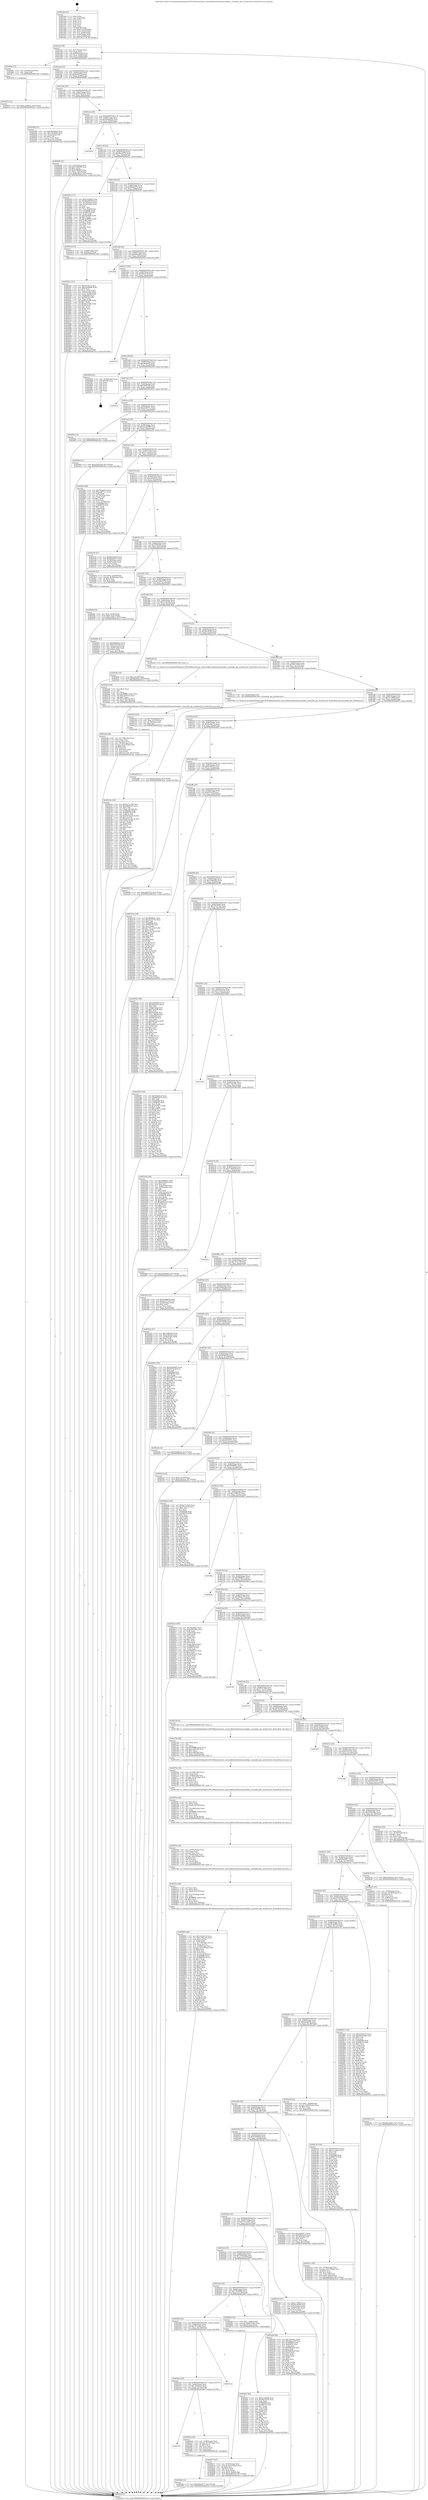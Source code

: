 digraph "0x401da0" {
  label = "0x401da0 (/mnt/c/Users/mathe/Desktop/tcc/POCII/binaries/extr_reactosdllwin32fusionassembly.c_assembly_get_architecture_Final-ollvm.out::main(0))"
  labelloc = "t"
  node[shape=record]

  Entry [label="",width=0.3,height=0.3,shape=circle,fillcolor=black,style=filled]
  "0x401dcf" [label="{
     0x401dcf [26]\l
     | [instrs]\l
     &nbsp;&nbsp;0x401dcf \<+3\>: mov -0x7c(%rbp),%eax\l
     &nbsp;&nbsp;0x401dd2 \<+2\>: mov %eax,%ecx\l
     &nbsp;&nbsp;0x401dd4 \<+6\>: sub $0x8d1618c6,%ecx\l
     &nbsp;&nbsp;0x401dda \<+3\>: mov %eax,-0x80(%rbp)\l
     &nbsp;&nbsp;0x401ddd \<+6\>: mov %ecx,-0x84(%rbp)\l
     &nbsp;&nbsp;0x401de3 \<+6\>: je 0000000000402f6a \<main+0x11ca\>\l
  }"]
  "0x402f6a" [label="{
     0x402f6a [12]\l
     | [instrs]\l
     &nbsp;&nbsp;0x402f6a \<+4\>: mov -0x58(%rbp),%rax\l
     &nbsp;&nbsp;0x402f6e \<+3\>: mov %rax,%rdi\l
     &nbsp;&nbsp;0x402f71 \<+5\>: call 0000000000401030 \<free@plt\>\l
     | [calls]\l
     &nbsp;&nbsp;0x401030 \{1\} (unknown)\l
  }"]
  "0x401de9" [label="{
     0x401de9 [25]\l
     | [instrs]\l
     &nbsp;&nbsp;0x401de9 \<+5\>: jmp 0000000000401dee \<main+0x4e\>\l
     &nbsp;&nbsp;0x401dee \<+3\>: mov -0x80(%rbp),%eax\l
     &nbsp;&nbsp;0x401df1 \<+5\>: sub $0x8e930f1f,%eax\l
     &nbsp;&nbsp;0x401df6 \<+6\>: mov %eax,-0x88(%rbp)\l
     &nbsp;&nbsp;0x401dfc \<+6\>: je 0000000000402648 \<main+0x8a8\>\l
  }"]
  Exit [label="",width=0.3,height=0.3,shape=circle,fillcolor=black,style=filled,peripheries=2]
  "0x402648" [label="{
     0x402648 [27]\l
     | [instrs]\l
     &nbsp;&nbsp;0x402648 \<+5\>: mov $0x383b80cc,%eax\l
     &nbsp;&nbsp;0x40264d \<+5\>: mov $0x790c8660,%ecx\l
     &nbsp;&nbsp;0x402652 \<+3\>: mov -0x2a(%rbp),%dl\l
     &nbsp;&nbsp;0x402655 \<+3\>: test $0x1,%dl\l
     &nbsp;&nbsp;0x402658 \<+3\>: cmovne %ecx,%eax\l
     &nbsp;&nbsp;0x40265b \<+3\>: mov %eax,-0x7c(%rbp)\l
     &nbsp;&nbsp;0x40265e \<+5\>: jmp 000000000040323a \<main+0x149a\>\l
  }"]
  "0x401e02" [label="{
     0x401e02 [25]\l
     | [instrs]\l
     &nbsp;&nbsp;0x401e02 \<+5\>: jmp 0000000000401e07 \<main+0x67\>\l
     &nbsp;&nbsp;0x401e07 \<+3\>: mov -0x80(%rbp),%eax\l
     &nbsp;&nbsp;0x401e0a \<+5\>: sub $0x91e25a32,%eax\l
     &nbsp;&nbsp;0x401e0f \<+6\>: mov %eax,-0x8c(%rbp)\l
     &nbsp;&nbsp;0x401e15 \<+6\>: je 0000000000402b95 \<main+0xdf5\>\l
  }"]
  "0x402f76" [label="{
     0x402f76 [12]\l
     | [instrs]\l
     &nbsp;&nbsp;0x402f76 \<+7\>: movl $0xcc23b39a,-0x7c(%rbp)\l
     &nbsp;&nbsp;0x402f7d \<+5\>: jmp 000000000040323a \<main+0x149a\>\l
  }"]
  "0x402b95" [label="{
     0x402b95 [31]\l
     | [instrs]\l
     &nbsp;&nbsp;0x402b95 \<+3\>: mov -0x5c(%rbp),%eax\l
     &nbsp;&nbsp;0x402b98 \<+5\>: add $0x37f06f38,%eax\l
     &nbsp;&nbsp;0x402b9d \<+3\>: add $0x1,%eax\l
     &nbsp;&nbsp;0x402ba0 \<+5\>: sub $0x37f06f38,%eax\l
     &nbsp;&nbsp;0x402ba5 \<+3\>: mov %eax,-0x5c(%rbp)\l
     &nbsp;&nbsp;0x402ba8 \<+7\>: movl $0xfe1f05c2,-0x7c(%rbp)\l
     &nbsp;&nbsp;0x402baf \<+5\>: jmp 000000000040323a \<main+0x149a\>\l
  }"]
  "0x401e1b" [label="{
     0x401e1b [25]\l
     | [instrs]\l
     &nbsp;&nbsp;0x401e1b \<+5\>: jmp 0000000000401e20 \<main+0x80\>\l
     &nbsp;&nbsp;0x401e20 \<+3\>: mov -0x80(%rbp),%eax\l
     &nbsp;&nbsp;0x401e23 \<+5\>: sub $0x936ab910,%eax\l
     &nbsp;&nbsp;0x401e28 \<+6\>: mov %eax,-0x90(%rbp)\l
     &nbsp;&nbsp;0x401e2e \<+6\>: je 000000000040320d \<main+0x146d\>\l
  }"]
  "0x402e6c" [label="{
     0x402e6c [12]\l
     | [instrs]\l
     &nbsp;&nbsp;0x402e6c \<+7\>: movl $0x68c260b3,-0x7c(%rbp)\l
     &nbsp;&nbsp;0x402e73 \<+5\>: jmp 000000000040323a \<main+0x149a\>\l
  }"]
  "0x40320d" [label="{
     0x40320d\l
  }", style=dashed]
  "0x401e34" [label="{
     0x401e34 [25]\l
     | [instrs]\l
     &nbsp;&nbsp;0x401e34 \<+5\>: jmp 0000000000401e39 \<main+0x99\>\l
     &nbsp;&nbsp;0x401e39 \<+3\>: mov -0x80(%rbp),%eax\l
     &nbsp;&nbsp;0x401e3c \<+5\>: sub $0x99a10274,%eax\l
     &nbsp;&nbsp;0x401e41 \<+6\>: mov %eax,-0x94(%rbp)\l
     &nbsp;&nbsp;0x401e47 \<+6\>: je 0000000000402d5a \<main+0xfba\>\l
  }"]
  "0x402dfe" [label="{
     0x402dfe [12]\l
     | [instrs]\l
     &nbsp;&nbsp;0x402dfe \<+7\>: movl $0x65627b77,-0x7c(%rbp)\l
     &nbsp;&nbsp;0x402e05 \<+5\>: jmp 000000000040323a \<main+0x149a\>\l
  }"]
  "0x402d5a" [label="{
     0x402d5a [111]\l
     | [instrs]\l
     &nbsp;&nbsp;0x402d5a \<+5\>: mov $0x61a2b62f,%eax\l
     &nbsp;&nbsp;0x402d5f \<+5\>: mov $0x6c628536,%ecx\l
     &nbsp;&nbsp;0x402d64 \<+3\>: mov -0x74(%rbp),%edx\l
     &nbsp;&nbsp;0x402d67 \<+3\>: cmp -0x50(%rbp),%edx\l
     &nbsp;&nbsp;0x402d6a \<+4\>: setl %sil\l
     &nbsp;&nbsp;0x402d6e \<+4\>: and $0x1,%sil\l
     &nbsp;&nbsp;0x402d72 \<+4\>: mov %sil,-0x29(%rbp)\l
     &nbsp;&nbsp;0x402d76 \<+7\>: mov 0x406068,%edx\l
     &nbsp;&nbsp;0x402d7d \<+7\>: mov 0x406078,%edi\l
     &nbsp;&nbsp;0x402d84 \<+3\>: mov %edx,%r8d\l
     &nbsp;&nbsp;0x402d87 \<+7\>: sub $0xfefd09f5,%r8d\l
     &nbsp;&nbsp;0x402d8e \<+4\>: sub $0x1,%r8d\l
     &nbsp;&nbsp;0x402d92 \<+7\>: add $0xfefd09f5,%r8d\l
     &nbsp;&nbsp;0x402d99 \<+4\>: imul %r8d,%edx\l
     &nbsp;&nbsp;0x402d9d \<+3\>: and $0x1,%edx\l
     &nbsp;&nbsp;0x402da0 \<+3\>: cmp $0x0,%edx\l
     &nbsp;&nbsp;0x402da3 \<+4\>: sete %sil\l
     &nbsp;&nbsp;0x402da7 \<+3\>: cmp $0xa,%edi\l
     &nbsp;&nbsp;0x402daa \<+4\>: setl %r9b\l
     &nbsp;&nbsp;0x402dae \<+3\>: mov %sil,%r10b\l
     &nbsp;&nbsp;0x402db1 \<+3\>: and %r9b,%r10b\l
     &nbsp;&nbsp;0x402db4 \<+3\>: xor %r9b,%sil\l
     &nbsp;&nbsp;0x402db7 \<+3\>: or %sil,%r10b\l
     &nbsp;&nbsp;0x402dba \<+4\>: test $0x1,%r10b\l
     &nbsp;&nbsp;0x402dbe \<+3\>: cmovne %ecx,%eax\l
     &nbsp;&nbsp;0x402dc1 \<+3\>: mov %eax,-0x7c(%rbp)\l
     &nbsp;&nbsp;0x402dc4 \<+5\>: jmp 000000000040323a \<main+0x149a\>\l
  }"]
  "0x401e4d" [label="{
     0x401e4d [25]\l
     | [instrs]\l
     &nbsp;&nbsp;0x401e4d \<+5\>: jmp 0000000000401e52 \<main+0xb2\>\l
     &nbsp;&nbsp;0x401e52 \<+3\>: mov -0x80(%rbp),%eax\l
     &nbsp;&nbsp;0x401e55 \<+5\>: sub $0x9b45b37e,%eax\l
     &nbsp;&nbsp;0x401e5a \<+6\>: mov %eax,-0x98(%rbp)\l
     &nbsp;&nbsp;0x401e60 \<+6\>: je 0000000000402415 \<main+0x675\>\l
  }"]
  "0x40232f" [label="{
     0x40232f\l
  }", style=dashed]
  "0x402415" [label="{
     0x402415 [13]\l
     | [instrs]\l
     &nbsp;&nbsp;0x402415 \<+4\>: mov -0x48(%rbp),%rax\l
     &nbsp;&nbsp;0x402419 \<+4\>: mov 0x8(%rax),%rdi\l
     &nbsp;&nbsp;0x40241d \<+5\>: call 0000000000401060 \<atoi@plt\>\l
     | [calls]\l
     &nbsp;&nbsp;0x401060 \{1\} (unknown)\l
  }"]
  "0x401e66" [label="{
     0x401e66 [25]\l
     | [instrs]\l
     &nbsp;&nbsp;0x401e66 \<+5\>: jmp 0000000000401e6b \<main+0xcb\>\l
     &nbsp;&nbsp;0x401e6b \<+3\>: mov -0x80(%rbp),%eax\l
     &nbsp;&nbsp;0x401e6e \<+5\>: sub $0x9b8ce605,%eax\l
     &nbsp;&nbsp;0x401e73 \<+6\>: mov %eax,-0x9c(%rbp)\l
     &nbsp;&nbsp;0x401e79 \<+6\>: je 0000000000402fe6 \<main+0x1246\>\l
  }"]
  "0x402de4" [label="{
     0x402de4 [26]\l
     | [instrs]\l
     &nbsp;&nbsp;0x402de4 \<+4\>: mov -0x58(%rbp),%rax\l
     &nbsp;&nbsp;0x402de8 \<+4\>: movslq -0x74(%rbp),%rcx\l
     &nbsp;&nbsp;0x402dec \<+4\>: shl $0x4,%rcx\l
     &nbsp;&nbsp;0x402df0 \<+3\>: add %rcx,%rax\l
     &nbsp;&nbsp;0x402df3 \<+3\>: mov (%rax),%rax\l
     &nbsp;&nbsp;0x402df6 \<+3\>: mov %rax,%rdi\l
     &nbsp;&nbsp;0x402df9 \<+5\>: call 0000000000401030 \<free@plt\>\l
     | [calls]\l
     &nbsp;&nbsp;0x401030 \{1\} (unknown)\l
  }"]
  "0x402fe6" [label="{
     0x402fe6\l
  }", style=dashed]
  "0x401e7f" [label="{
     0x401e7f [25]\l
     | [instrs]\l
     &nbsp;&nbsp;0x401e7f \<+5\>: jmp 0000000000401e84 \<main+0xe4\>\l
     &nbsp;&nbsp;0x401e84 \<+3\>: mov -0x80(%rbp),%eax\l
     &nbsp;&nbsp;0x401e87 \<+5\>: sub $0x9fac9cc4,%eax\l
     &nbsp;&nbsp;0x401e8c \<+6\>: mov %eax,-0xa0(%rbp)\l
     &nbsp;&nbsp;0x401e92 \<+6\>: je 0000000000403072 \<main+0x12d2\>\l
  }"]
  "0x402316" [label="{
     0x402316 [25]\l
     | [instrs]\l
     &nbsp;&nbsp;0x402316 \<+5\>: jmp 000000000040231b \<main+0x57b\>\l
     &nbsp;&nbsp;0x40231b \<+3\>: mov -0x80(%rbp),%eax\l
     &nbsp;&nbsp;0x40231e \<+5\>: sub $0x7b004ca5,%eax\l
     &nbsp;&nbsp;0x402323 \<+6\>: mov %eax,-0x15c(%rbp)\l
     &nbsp;&nbsp;0x402329 \<+6\>: je 0000000000402de4 \<main+0x1044\>\l
  }"]
  "0x403072" [label="{
     0x403072\l
  }", style=dashed]
  "0x401e98" [label="{
     0x401e98 [25]\l
     | [instrs]\l
     &nbsp;&nbsp;0x401e98 \<+5\>: jmp 0000000000401e9d \<main+0xfd\>\l
     &nbsp;&nbsp;0x401e9d \<+3\>: mov -0x80(%rbp),%eax\l
     &nbsp;&nbsp;0x401ea0 \<+5\>: sub $0x9ffc65eb,%eax\l
     &nbsp;&nbsp;0x401ea5 \<+6\>: mov %eax,-0xa4(%rbp)\l
     &nbsp;&nbsp;0x401eab \<+6\>: je 000000000040305d \<main+0x12bd\>\l
  }"]
  "0x4031a9" [label="{
     0x4031a9\l
  }", style=dashed]
  "0x40305d" [label="{
     0x40305d [21]\l
     | [instrs]\l
     &nbsp;&nbsp;0x40305d \<+3\>: mov -0x38(%rbp),%eax\l
     &nbsp;&nbsp;0x403060 \<+7\>: add $0x168,%rsp\l
     &nbsp;&nbsp;0x403067 \<+1\>: pop %rbx\l
     &nbsp;&nbsp;0x403068 \<+2\>: pop %r12\l
     &nbsp;&nbsp;0x40306a \<+2\>: pop %r13\l
     &nbsp;&nbsp;0x40306c \<+2\>: pop %r14\l
     &nbsp;&nbsp;0x40306e \<+2\>: pop %r15\l
     &nbsp;&nbsp;0x403070 \<+1\>: pop %rbp\l
     &nbsp;&nbsp;0x403071 \<+1\>: ret\l
  }"]
  "0x401eb1" [label="{
     0x401eb1 [25]\l
     | [instrs]\l
     &nbsp;&nbsp;0x401eb1 \<+5\>: jmp 0000000000401eb6 \<main+0x116\>\l
     &nbsp;&nbsp;0x401eb6 \<+3\>: mov -0x80(%rbp),%eax\l
     &nbsp;&nbsp;0x401eb9 \<+5\>: sub $0xa2ff7198,%eax\l
     &nbsp;&nbsp;0x401ebe \<+6\>: mov %eax,-0xa8(%rbp)\l
     &nbsp;&nbsp;0x401ec4 \<+6\>: je 000000000040303e \<main+0x129e\>\l
  }"]
  "0x402c5a" [label="{
     0x402c5a [161]\l
     | [instrs]\l
     &nbsp;&nbsp;0x402c5a \<+5\>: mov $0x5e71a7b5,%esi\l
     &nbsp;&nbsp;0x402c5f \<+5\>: mov $0x29846a35,%ecx\l
     &nbsp;&nbsp;0x402c64 \<+2\>: mov $0x1,%dl\l
     &nbsp;&nbsp;0x402c66 \<+7\>: movl $0x0,-0x74(%rbp)\l
     &nbsp;&nbsp;0x402c6d \<+8\>: mov 0x406068,%r8d\l
     &nbsp;&nbsp;0x402c75 \<+8\>: mov 0x406078,%r9d\l
     &nbsp;&nbsp;0x402c7d \<+3\>: mov %r8d,%r10d\l
     &nbsp;&nbsp;0x402c80 \<+7\>: add $0x2612ee44,%r10d\l
     &nbsp;&nbsp;0x402c87 \<+4\>: sub $0x1,%r10d\l
     &nbsp;&nbsp;0x402c8b \<+7\>: sub $0x2612ee44,%r10d\l
     &nbsp;&nbsp;0x402c92 \<+4\>: imul %r10d,%r8d\l
     &nbsp;&nbsp;0x402c96 \<+4\>: and $0x1,%r8d\l
     &nbsp;&nbsp;0x402c9a \<+4\>: cmp $0x0,%r8d\l
     &nbsp;&nbsp;0x402c9e \<+4\>: sete %r11b\l
     &nbsp;&nbsp;0x402ca2 \<+4\>: cmp $0xa,%r9d\l
     &nbsp;&nbsp;0x402ca6 \<+3\>: setl %bl\l
     &nbsp;&nbsp;0x402ca9 \<+3\>: mov %r11b,%r14b\l
     &nbsp;&nbsp;0x402cac \<+4\>: xor $0xff,%r14b\l
     &nbsp;&nbsp;0x402cb0 \<+3\>: mov %bl,%r15b\l
     &nbsp;&nbsp;0x402cb3 \<+4\>: xor $0xff,%r15b\l
     &nbsp;&nbsp;0x402cb7 \<+3\>: xor $0x0,%dl\l
     &nbsp;&nbsp;0x402cba \<+3\>: mov %r14b,%r12b\l
     &nbsp;&nbsp;0x402cbd \<+4\>: and $0x0,%r12b\l
     &nbsp;&nbsp;0x402cc1 \<+3\>: and %dl,%r11b\l
     &nbsp;&nbsp;0x402cc4 \<+3\>: mov %r15b,%r13b\l
     &nbsp;&nbsp;0x402cc7 \<+4\>: and $0x0,%r13b\l
     &nbsp;&nbsp;0x402ccb \<+2\>: and %dl,%bl\l
     &nbsp;&nbsp;0x402ccd \<+3\>: or %r11b,%r12b\l
     &nbsp;&nbsp;0x402cd0 \<+3\>: or %bl,%r13b\l
     &nbsp;&nbsp;0x402cd3 \<+3\>: xor %r13b,%r12b\l
     &nbsp;&nbsp;0x402cd6 \<+3\>: or %r15b,%r14b\l
     &nbsp;&nbsp;0x402cd9 \<+4\>: xor $0xff,%r14b\l
     &nbsp;&nbsp;0x402cdd \<+3\>: or $0x0,%dl\l
     &nbsp;&nbsp;0x402ce0 \<+3\>: and %dl,%r14b\l
     &nbsp;&nbsp;0x402ce3 \<+3\>: or %r14b,%r12b\l
     &nbsp;&nbsp;0x402ce6 \<+4\>: test $0x1,%r12b\l
     &nbsp;&nbsp;0x402cea \<+3\>: cmovne %ecx,%esi\l
     &nbsp;&nbsp;0x402ced \<+3\>: mov %esi,-0x7c(%rbp)\l
     &nbsp;&nbsp;0x402cf0 \<+6\>: mov %eax,-0x17c(%rbp)\l
     &nbsp;&nbsp;0x402cf6 \<+5\>: jmp 000000000040323a \<main+0x149a\>\l
  }"]
  "0x40303e" [label="{
     0x40303e\l
  }", style=dashed]
  "0x401eca" [label="{
     0x401eca [25]\l
     | [instrs]\l
     &nbsp;&nbsp;0x401eca \<+5\>: jmp 0000000000401ecf \<main+0x12f\>\l
     &nbsp;&nbsp;0x401ecf \<+3\>: mov -0x80(%rbp),%eax\l
     &nbsp;&nbsp;0x401ed2 \<+5\>: sub $0xaa9f711c,%eax\l
     &nbsp;&nbsp;0x401ed7 \<+6\>: mov %eax,-0xac(%rbp)\l
     &nbsp;&nbsp;0x401edd \<+6\>: je 0000000000402f5e \<main+0x11be\>\l
  }"]
  "0x402c43" [label="{
     0x402c43 [23]\l
     | [instrs]\l
     &nbsp;&nbsp;0x402c43 \<+10\>: movabs $0x4040b6,%rdi\l
     &nbsp;&nbsp;0x402c4d \<+3\>: mov %eax,-0x70(%rbp)\l
     &nbsp;&nbsp;0x402c50 \<+3\>: mov -0x70(%rbp),%esi\l
     &nbsp;&nbsp;0x402c53 \<+2\>: mov $0x0,%al\l
     &nbsp;&nbsp;0x402c55 \<+5\>: call 0000000000401040 \<printf@plt\>\l
     | [calls]\l
     &nbsp;&nbsp;0x401040 \{1\} (unknown)\l
  }"]
  "0x402f5e" [label="{
     0x402f5e [12]\l
     | [instrs]\l
     &nbsp;&nbsp;0x402f5e \<+7\>: movl $0xc2023e14,-0x7c(%rbp)\l
     &nbsp;&nbsp;0x402f65 \<+5\>: jmp 000000000040323a \<main+0x149a\>\l
  }"]
  "0x401ee3" [label="{
     0x401ee3 [25]\l
     | [instrs]\l
     &nbsp;&nbsp;0x401ee3 \<+5\>: jmp 0000000000401ee8 \<main+0x148\>\l
     &nbsp;&nbsp;0x401ee8 \<+3\>: mov -0x80(%rbp),%eax\l
     &nbsp;&nbsp;0x401eeb \<+5\>: sub $0xaec66498,%eax\l
     &nbsp;&nbsp;0x401ef0 \<+6\>: mov %eax,-0xb0(%rbp)\l
     &nbsp;&nbsp;0x401ef6 \<+6\>: je 00000000004024bf \<main+0x71f\>\l
  }"]
  "0x402a8a" [label="{
     0x402a8a [46]\l
     | [instrs]\l
     &nbsp;&nbsp;0x402a8a \<+6\>: mov -0x178(%rbp),%ecx\l
     &nbsp;&nbsp;0x402a90 \<+3\>: imul %eax,%ecx\l
     &nbsp;&nbsp;0x402a93 \<+3\>: movslq %ecx,%rsi\l
     &nbsp;&nbsp;0x402a96 \<+4\>: mov -0x58(%rbp),%rdi\l
     &nbsp;&nbsp;0x402a9a \<+4\>: movslq -0x5c(%rbp),%r8\l
     &nbsp;&nbsp;0x402a9e \<+4\>: shl $0x4,%r8\l
     &nbsp;&nbsp;0x402aa2 \<+3\>: add %r8,%rdi\l
     &nbsp;&nbsp;0x402aa5 \<+4\>: mov 0x8(%rdi),%rdi\l
     &nbsp;&nbsp;0x402aa9 \<+3\>: mov %rsi,(%rdi)\l
     &nbsp;&nbsp;0x402aac \<+7\>: movl $0x741c32f7,-0x7c(%rbp)\l
     &nbsp;&nbsp;0x402ab3 \<+5\>: jmp 000000000040323a \<main+0x149a\>\l
  }"]
  "0x4024bf" [label="{
     0x4024bf [12]\l
     | [instrs]\l
     &nbsp;&nbsp;0x4024bf \<+7\>: movl $0x2302b1dd,-0x7c(%rbp)\l
     &nbsp;&nbsp;0x4024c6 \<+5\>: jmp 000000000040323a \<main+0x149a\>\l
  }"]
  "0x401efc" [label="{
     0x401efc [25]\l
     | [instrs]\l
     &nbsp;&nbsp;0x401efc \<+5\>: jmp 0000000000401f01 \<main+0x161\>\l
     &nbsp;&nbsp;0x401f01 \<+3\>: mov -0x80(%rbp),%eax\l
     &nbsp;&nbsp;0x401f04 \<+5\>: sub $0xc1ccae6a,%eax\l
     &nbsp;&nbsp;0x401f09 \<+6\>: mov %eax,-0xb4(%rbp)\l
     &nbsp;&nbsp;0x401f0f \<+6\>: je 0000000000402efe \<main+0x115e\>\l
  }"]
  "0x402a62" [label="{
     0x402a62 [40]\l
     | [instrs]\l
     &nbsp;&nbsp;0x402a62 \<+5\>: mov $0x2,%ecx\l
     &nbsp;&nbsp;0x402a67 \<+1\>: cltd\l
     &nbsp;&nbsp;0x402a68 \<+2\>: idiv %ecx\l
     &nbsp;&nbsp;0x402a6a \<+6\>: imul $0xfffffffe,%edx,%ecx\l
     &nbsp;&nbsp;0x402a70 \<+6\>: sub $0xcc99212e,%ecx\l
     &nbsp;&nbsp;0x402a76 \<+3\>: add $0x1,%ecx\l
     &nbsp;&nbsp;0x402a79 \<+6\>: add $0xcc99212e,%ecx\l
     &nbsp;&nbsp;0x402a7f \<+6\>: mov %ecx,-0x178(%rbp)\l
     &nbsp;&nbsp;0x402a85 \<+5\>: call 0000000000401160 \<next_i\>\l
     | [calls]\l
     &nbsp;&nbsp;0x401160 \{1\} (/mnt/c/Users/mathe/Desktop/tcc/POCII/binaries/extr_reactosdllwin32fusionassembly.c_assembly_get_architecture_Final-ollvm.out::next_i)\l
  }"]
  "0x402efe" [label="{
     0x402efe [96]\l
     | [instrs]\l
     &nbsp;&nbsp;0x402efe \<+5\>: mov $0x936ab910,%eax\l
     &nbsp;&nbsp;0x402f03 \<+5\>: mov $0xaa9f711c,%ecx\l
     &nbsp;&nbsp;0x402f08 \<+2\>: xor %edx,%edx\l
     &nbsp;&nbsp;0x402f0a \<+3\>: mov -0x78(%rbp),%esi\l
     &nbsp;&nbsp;0x402f0d \<+2\>: mov %edx,%edi\l
     &nbsp;&nbsp;0x402f0f \<+3\>: sub $0x1,%edi\l
     &nbsp;&nbsp;0x402f12 \<+2\>: sub %edi,%esi\l
     &nbsp;&nbsp;0x402f14 \<+3\>: mov %esi,-0x78(%rbp)\l
     &nbsp;&nbsp;0x402f17 \<+7\>: mov 0x406068,%esi\l
     &nbsp;&nbsp;0x402f1e \<+7\>: mov 0x406078,%edi\l
     &nbsp;&nbsp;0x402f25 \<+3\>: sub $0x1,%edx\l
     &nbsp;&nbsp;0x402f28 \<+3\>: mov %esi,%r8d\l
     &nbsp;&nbsp;0x402f2b \<+3\>: add %edx,%r8d\l
     &nbsp;&nbsp;0x402f2e \<+4\>: imul %r8d,%esi\l
     &nbsp;&nbsp;0x402f32 \<+3\>: and $0x1,%esi\l
     &nbsp;&nbsp;0x402f35 \<+3\>: cmp $0x0,%esi\l
     &nbsp;&nbsp;0x402f38 \<+4\>: sete %r9b\l
     &nbsp;&nbsp;0x402f3c \<+3\>: cmp $0xa,%edi\l
     &nbsp;&nbsp;0x402f3f \<+4\>: setl %r10b\l
     &nbsp;&nbsp;0x402f43 \<+3\>: mov %r9b,%r11b\l
     &nbsp;&nbsp;0x402f46 \<+3\>: and %r10b,%r11b\l
     &nbsp;&nbsp;0x402f49 \<+3\>: xor %r10b,%r9b\l
     &nbsp;&nbsp;0x402f4c \<+3\>: or %r9b,%r11b\l
     &nbsp;&nbsp;0x402f4f \<+4\>: test $0x1,%r11b\l
     &nbsp;&nbsp;0x402f53 \<+3\>: cmovne %ecx,%eax\l
     &nbsp;&nbsp;0x402f56 \<+3\>: mov %eax,-0x7c(%rbp)\l
     &nbsp;&nbsp;0x402f59 \<+5\>: jmp 000000000040323a \<main+0x149a\>\l
  }"]
  "0x401f15" [label="{
     0x401f15 [25]\l
     | [instrs]\l
     &nbsp;&nbsp;0x401f15 \<+5\>: jmp 0000000000401f1a \<main+0x17a\>\l
     &nbsp;&nbsp;0x401f1a \<+3\>: mov -0x80(%rbp),%eax\l
     &nbsp;&nbsp;0x401f1d \<+5\>: sub $0xc2023e14,%eax\l
     &nbsp;&nbsp;0x401f22 \<+6\>: mov %eax,-0xb8(%rbp)\l
     &nbsp;&nbsp;0x401f28 \<+6\>: je 0000000000402e36 \<main+0x1096\>\l
  }"]
  "0x402a1c" [label="{
     0x402a1c [38]\l
     | [instrs]\l
     &nbsp;&nbsp;0x402a1c \<+4\>: mov -0x58(%rbp),%rdi\l
     &nbsp;&nbsp;0x402a20 \<+4\>: movslq -0x5c(%rbp),%rcx\l
     &nbsp;&nbsp;0x402a24 \<+4\>: shl $0x4,%rcx\l
     &nbsp;&nbsp;0x402a28 \<+3\>: add %rcx,%rdi\l
     &nbsp;&nbsp;0x402a2b \<+4\>: mov %rax,0x8(%rdi)\l
     &nbsp;&nbsp;0x402a2f \<+7\>: movl $0x0,-0x6c(%rbp)\l
     &nbsp;&nbsp;0x402a36 \<+7\>: movl $0x6e95fbe9,-0x7c(%rbp)\l
     &nbsp;&nbsp;0x402a3d \<+5\>: jmp 000000000040323a \<main+0x149a\>\l
  }"]
  "0x402e36" [label="{
     0x402e36 [27]\l
     | [instrs]\l
     &nbsp;&nbsp;0x402e36 \<+5\>: mov $0x8d1618c6,%eax\l
     &nbsp;&nbsp;0x402e3b \<+5\>: mov $0x65b08517,%ecx\l
     &nbsp;&nbsp;0x402e40 \<+3\>: mov -0x78(%rbp),%edx\l
     &nbsp;&nbsp;0x402e43 \<+3\>: cmp -0x50(%rbp),%edx\l
     &nbsp;&nbsp;0x402e46 \<+3\>: cmovl %ecx,%eax\l
     &nbsp;&nbsp;0x402e49 \<+3\>: mov %eax,-0x7c(%rbp)\l
     &nbsp;&nbsp;0x402e4c \<+5\>: jmp 000000000040323a \<main+0x149a\>\l
  }"]
  "0x401f2e" [label="{
     0x401f2e [25]\l
     | [instrs]\l
     &nbsp;&nbsp;0x401f2e \<+5\>: jmp 0000000000401f33 \<main+0x193\>\l
     &nbsp;&nbsp;0x401f33 \<+3\>: mov -0x80(%rbp),%eax\l
     &nbsp;&nbsp;0x401f36 \<+5\>: sub $0xc358e0fa,%eax\l
     &nbsp;&nbsp;0x401f3b \<+6\>: mov %eax,-0xbc(%rbp)\l
     &nbsp;&nbsp;0x401f41 \<+6\>: je 00000000004024e6 \<main+0x746\>\l
  }"]
  "0x40280f" [label="{
     0x40280f [169]\l
     | [instrs]\l
     &nbsp;&nbsp;0x40280f \<+5\>: mov $0x125edc15,%ecx\l
     &nbsp;&nbsp;0x402814 \<+5\>: mov $0x1740a1f5,%edx\l
     &nbsp;&nbsp;0x402819 \<+3\>: mov $0x1,%r10b\l
     &nbsp;&nbsp;0x40281c \<+3\>: xor %r8d,%r8d\l
     &nbsp;&nbsp;0x40281f \<+7\>: mov -0x174(%rbp),%r11d\l
     &nbsp;&nbsp;0x402826 \<+4\>: imul %eax,%r11d\l
     &nbsp;&nbsp;0x40282a \<+4\>: mov -0x58(%rbp),%rsi\l
     &nbsp;&nbsp;0x40282e \<+4\>: movslq -0x5c(%rbp),%rdi\l
     &nbsp;&nbsp;0x402832 \<+4\>: shl $0x4,%rdi\l
     &nbsp;&nbsp;0x402836 \<+3\>: add %rdi,%rsi\l
     &nbsp;&nbsp;0x402839 \<+3\>: mov (%rsi),%rsi\l
     &nbsp;&nbsp;0x40283c \<+4\>: mov %r11d,0x10(%rsi)\l
     &nbsp;&nbsp;0x402840 \<+7\>: mov 0x406068,%eax\l
     &nbsp;&nbsp;0x402847 \<+8\>: mov 0x406078,%r11d\l
     &nbsp;&nbsp;0x40284f \<+4\>: sub $0x1,%r8d\l
     &nbsp;&nbsp;0x402853 \<+2\>: mov %eax,%ebx\l
     &nbsp;&nbsp;0x402855 \<+3\>: add %r8d,%ebx\l
     &nbsp;&nbsp;0x402858 \<+3\>: imul %ebx,%eax\l
     &nbsp;&nbsp;0x40285b \<+3\>: and $0x1,%eax\l
     &nbsp;&nbsp;0x40285e \<+3\>: cmp $0x0,%eax\l
     &nbsp;&nbsp;0x402861 \<+4\>: sete %r14b\l
     &nbsp;&nbsp;0x402865 \<+4\>: cmp $0xa,%r11d\l
     &nbsp;&nbsp;0x402869 \<+4\>: setl %r15b\l
     &nbsp;&nbsp;0x40286d \<+3\>: mov %r14b,%r12b\l
     &nbsp;&nbsp;0x402870 \<+4\>: xor $0xff,%r12b\l
     &nbsp;&nbsp;0x402874 \<+3\>: mov %r15b,%r13b\l
     &nbsp;&nbsp;0x402877 \<+4\>: xor $0xff,%r13b\l
     &nbsp;&nbsp;0x40287b \<+4\>: xor $0x0,%r10b\l
     &nbsp;&nbsp;0x40287f \<+3\>: mov %r12b,%al\l
     &nbsp;&nbsp;0x402882 \<+2\>: and $0x0,%al\l
     &nbsp;&nbsp;0x402884 \<+3\>: and %r10b,%r14b\l
     &nbsp;&nbsp;0x402887 \<+3\>: mov %r13b,%sil\l
     &nbsp;&nbsp;0x40288a \<+4\>: and $0x0,%sil\l
     &nbsp;&nbsp;0x40288e \<+3\>: and %r10b,%r15b\l
     &nbsp;&nbsp;0x402891 \<+3\>: or %r14b,%al\l
     &nbsp;&nbsp;0x402894 \<+3\>: or %r15b,%sil\l
     &nbsp;&nbsp;0x402897 \<+3\>: xor %sil,%al\l
     &nbsp;&nbsp;0x40289a \<+3\>: or %r13b,%r12b\l
     &nbsp;&nbsp;0x40289d \<+4\>: xor $0xff,%r12b\l
     &nbsp;&nbsp;0x4028a1 \<+4\>: or $0x0,%r10b\l
     &nbsp;&nbsp;0x4028a5 \<+3\>: and %r10b,%r12b\l
     &nbsp;&nbsp;0x4028a8 \<+3\>: or %r12b,%al\l
     &nbsp;&nbsp;0x4028ab \<+2\>: test $0x1,%al\l
     &nbsp;&nbsp;0x4028ad \<+3\>: cmovne %edx,%ecx\l
     &nbsp;&nbsp;0x4028b0 \<+3\>: mov %ecx,-0x7c(%rbp)\l
     &nbsp;&nbsp;0x4028b3 \<+5\>: jmp 000000000040323a \<main+0x149a\>\l
  }"]
  "0x4024e6" [label="{
     0x4024e6 [23]\l
     | [instrs]\l
     &nbsp;&nbsp;0x4024e6 \<+7\>: movl $0x1,-0x50(%rbp)\l
     &nbsp;&nbsp;0x4024ed \<+4\>: movslq -0x50(%rbp),%rax\l
     &nbsp;&nbsp;0x4024f1 \<+4\>: shl $0x4,%rax\l
     &nbsp;&nbsp;0x4024f5 \<+3\>: mov %rax,%rdi\l
     &nbsp;&nbsp;0x4024f8 \<+5\>: call 0000000000401050 \<malloc@plt\>\l
     | [calls]\l
     &nbsp;&nbsp;0x401050 \{1\} (unknown)\l
  }"]
  "0x401f47" [label="{
     0x401f47 [25]\l
     | [instrs]\l
     &nbsp;&nbsp;0x401f47 \<+5\>: jmp 0000000000401f4c \<main+0x1ac\>\l
     &nbsp;&nbsp;0x401f4c \<+3\>: mov -0x80(%rbp),%eax\l
     &nbsp;&nbsp;0x401f4f \<+5\>: sub $0xcb8d7974,%eax\l
     &nbsp;&nbsp;0x401f54 \<+6\>: mov %eax,-0xc0(%rbp)\l
     &nbsp;&nbsp;0x401f5a \<+6\>: je 000000000040269c \<main+0x8fc\>\l
  }"]
  "0x4027e1" [label="{
     0x4027e1 [46]\l
     | [instrs]\l
     &nbsp;&nbsp;0x4027e1 \<+2\>: xor %ecx,%ecx\l
     &nbsp;&nbsp;0x4027e3 \<+5\>: mov $0x2,%edx\l
     &nbsp;&nbsp;0x4027e8 \<+6\>: mov %edx,-0x170(%rbp)\l
     &nbsp;&nbsp;0x4027ee \<+1\>: cltd\l
     &nbsp;&nbsp;0x4027ef \<+7\>: mov -0x170(%rbp),%r8d\l
     &nbsp;&nbsp;0x4027f6 \<+3\>: idiv %r8d\l
     &nbsp;&nbsp;0x4027f9 \<+6\>: imul $0xfffffffe,%edx,%edx\l
     &nbsp;&nbsp;0x4027ff \<+3\>: sub $0x1,%ecx\l
     &nbsp;&nbsp;0x402802 \<+2\>: sub %ecx,%edx\l
     &nbsp;&nbsp;0x402804 \<+6\>: mov %edx,-0x174(%rbp)\l
     &nbsp;&nbsp;0x40280a \<+5\>: call 0000000000401160 \<next_i\>\l
     | [calls]\l
     &nbsp;&nbsp;0x401160 \{1\} (/mnt/c/Users/mathe/Desktop/tcc/POCII/binaries/extr_reactosdllwin32fusionassembly.c_assembly_get_architecture_Final-ollvm.out::next_i)\l
  }"]
  "0x40269c" [label="{
     0x40269c [27]\l
     | [instrs]\l
     &nbsp;&nbsp;0x40269c \<+5\>: mov $0x6a8d43e2,%eax\l
     &nbsp;&nbsp;0x4026a1 \<+5\>: mov $0x672570df,%ecx\l
     &nbsp;&nbsp;0x4026a6 \<+3\>: mov -0x64(%rbp),%edx\l
     &nbsp;&nbsp;0x4026a9 \<+3\>: cmp -0x60(%rbp),%edx\l
     &nbsp;&nbsp;0x4026ac \<+3\>: cmovl %ecx,%eax\l
     &nbsp;&nbsp;0x4026af \<+3\>: mov %eax,-0x7c(%rbp)\l
     &nbsp;&nbsp;0x4026b2 \<+5\>: jmp 000000000040323a \<main+0x149a\>\l
  }"]
  "0x401f60" [label="{
     0x401f60 [25]\l
     | [instrs]\l
     &nbsp;&nbsp;0x401f60 \<+5\>: jmp 0000000000401f65 \<main+0x1c5\>\l
     &nbsp;&nbsp;0x401f65 \<+3\>: mov -0x80(%rbp),%eax\l
     &nbsp;&nbsp;0x401f68 \<+5\>: sub $0xcc23b39a,%eax\l
     &nbsp;&nbsp;0x401f6d \<+6\>: mov %eax,-0xc4(%rbp)\l
     &nbsp;&nbsp;0x401f73 \<+6\>: je 000000000040304a \<main+0x12aa\>\l
  }"]
  "0x4027ba" [label="{
     0x4027ba [39]\l
     | [instrs]\l
     &nbsp;&nbsp;0x4027ba \<+6\>: mov -0x16c(%rbp),%ecx\l
     &nbsp;&nbsp;0x4027c0 \<+3\>: imul %eax,%ecx\l
     &nbsp;&nbsp;0x4027c3 \<+3\>: movslq %ecx,%rsi\l
     &nbsp;&nbsp;0x4027c6 \<+4\>: mov -0x58(%rbp),%rdi\l
     &nbsp;&nbsp;0x4027ca \<+4\>: movslq -0x5c(%rbp),%r9\l
     &nbsp;&nbsp;0x4027ce \<+4\>: shl $0x4,%r9\l
     &nbsp;&nbsp;0x4027d2 \<+3\>: add %r9,%rdi\l
     &nbsp;&nbsp;0x4027d5 \<+3\>: mov (%rdi),%rdi\l
     &nbsp;&nbsp;0x4027d8 \<+4\>: mov %rsi,0x8(%rdi)\l
     &nbsp;&nbsp;0x4027dc \<+5\>: call 0000000000401160 \<next_i\>\l
     | [calls]\l
     &nbsp;&nbsp;0x401160 \{1\} (/mnt/c/Users/mathe/Desktop/tcc/POCII/binaries/extr_reactosdllwin32fusionassembly.c_assembly_get_architecture_Final-ollvm.out::next_i)\l
  }"]
  "0x40304a" [label="{
     0x40304a [19]\l
     | [instrs]\l
     &nbsp;&nbsp;0x40304a \<+7\>: movl $0x0,-0x38(%rbp)\l
     &nbsp;&nbsp;0x403051 \<+7\>: movl $0x9ffc65eb,-0x7c(%rbp)\l
     &nbsp;&nbsp;0x403058 \<+5\>: jmp 000000000040323a \<main+0x149a\>\l
  }"]
  "0x401f79" [label="{
     0x401f79 [25]\l
     | [instrs]\l
     &nbsp;&nbsp;0x401f79 \<+5\>: jmp 0000000000401f7e \<main+0x1de\>\l
     &nbsp;&nbsp;0x401f7e \<+3\>: mov -0x80(%rbp),%eax\l
     &nbsp;&nbsp;0x401f81 \<+5\>: sub $0xdbc46e8f,%eax\l
     &nbsp;&nbsp;0x401f86 \<+6\>: mov %eax,-0xc8(%rbp)\l
     &nbsp;&nbsp;0x401f8c \<+6\>: je 0000000000402a5d \<main+0xcbd\>\l
  }"]
  "0x40278c" [label="{
     0x40278c [46]\l
     | [instrs]\l
     &nbsp;&nbsp;0x40278c \<+2\>: xor %ecx,%ecx\l
     &nbsp;&nbsp;0x40278e \<+5\>: mov $0x2,%edx\l
     &nbsp;&nbsp;0x402793 \<+6\>: mov %edx,-0x168(%rbp)\l
     &nbsp;&nbsp;0x402799 \<+1\>: cltd\l
     &nbsp;&nbsp;0x40279a \<+7\>: mov -0x168(%rbp),%r8d\l
     &nbsp;&nbsp;0x4027a1 \<+3\>: idiv %r8d\l
     &nbsp;&nbsp;0x4027a4 \<+6\>: imul $0xfffffffe,%edx,%edx\l
     &nbsp;&nbsp;0x4027aa \<+3\>: sub $0x1,%ecx\l
     &nbsp;&nbsp;0x4027ad \<+2\>: sub %ecx,%edx\l
     &nbsp;&nbsp;0x4027af \<+6\>: mov %edx,-0x16c(%rbp)\l
     &nbsp;&nbsp;0x4027b5 \<+5\>: call 0000000000401160 \<next_i\>\l
     | [calls]\l
     &nbsp;&nbsp;0x401160 \{1\} (/mnt/c/Users/mathe/Desktop/tcc/POCII/binaries/extr_reactosdllwin32fusionassembly.c_assembly_get_architecture_Final-ollvm.out::next_i)\l
  }"]
  "0x402a5d" [label="{
     0x402a5d [5]\l
     | [instrs]\l
     &nbsp;&nbsp;0x402a5d \<+5\>: call 0000000000401160 \<next_i\>\l
     | [calls]\l
     &nbsp;&nbsp;0x401160 \{1\} (/mnt/c/Users/mathe/Desktop/tcc/POCII/binaries/extr_reactosdllwin32fusionassembly.c_assembly_get_architecture_Final-ollvm.out::next_i)\l
  }"]
  "0x401f92" [label="{
     0x401f92 [25]\l
     | [instrs]\l
     &nbsp;&nbsp;0x401f92 \<+5\>: jmp 0000000000401f97 \<main+0x1f7\>\l
     &nbsp;&nbsp;0x401f97 \<+3\>: mov -0x80(%rbp),%eax\l
     &nbsp;&nbsp;0x401f9a \<+5\>: sub $0xf75ae439,%eax\l
     &nbsp;&nbsp;0x401f9f \<+6\>: mov %eax,-0xcc(%rbp)\l
     &nbsp;&nbsp;0x401fa5 \<+6\>: je 0000000000402c3a \<main+0xe9a\>\l
  }"]
  "0x40276a" [label="{
     0x40276a [34]\l
     | [instrs]\l
     &nbsp;&nbsp;0x40276a \<+6\>: mov -0x164(%rbp),%ecx\l
     &nbsp;&nbsp;0x402770 \<+3\>: imul %eax,%ecx\l
     &nbsp;&nbsp;0x402773 \<+4\>: mov -0x58(%rbp),%rsi\l
     &nbsp;&nbsp;0x402777 \<+4\>: movslq -0x5c(%rbp),%rdi\l
     &nbsp;&nbsp;0x40277b \<+4\>: shl $0x4,%rdi\l
     &nbsp;&nbsp;0x40277f \<+3\>: add %rdi,%rsi\l
     &nbsp;&nbsp;0x402782 \<+3\>: mov (%rsi),%rsi\l
     &nbsp;&nbsp;0x402785 \<+2\>: mov %ecx,(%rsi)\l
     &nbsp;&nbsp;0x402787 \<+5\>: call 0000000000401160 \<next_i\>\l
     | [calls]\l
     &nbsp;&nbsp;0x401160 \{1\} (/mnt/c/Users/mathe/Desktop/tcc/POCII/binaries/extr_reactosdllwin32fusionassembly.c_assembly_get_architecture_Final-ollvm.out::next_i)\l
  }"]
  "0x402c3a" [label="{
     0x402c3a [9]\l
     | [instrs]\l
     &nbsp;&nbsp;0x402c3a \<+4\>: mov -0x58(%rbp),%rdi\l
     &nbsp;&nbsp;0x402c3e \<+5\>: call 0000000000401440 \<assembly_get_architecture\>\l
     | [calls]\l
     &nbsp;&nbsp;0x401440 \{1\} (/mnt/c/Users/mathe/Desktop/tcc/POCII/binaries/extr_reactosdllwin32fusionassembly.c_assembly_get_architecture_Final-ollvm.out::assembly_get_architecture)\l
  }"]
  "0x401fab" [label="{
     0x401fab [25]\l
     | [instrs]\l
     &nbsp;&nbsp;0x401fab \<+5\>: jmp 0000000000401fb0 \<main+0x210\>\l
     &nbsp;&nbsp;0x401fb0 \<+3\>: mov -0x80(%rbp),%eax\l
     &nbsp;&nbsp;0x401fb3 \<+5\>: sub $0xfc119f89,%eax\l
     &nbsp;&nbsp;0x401fb8 \<+6\>: mov %eax,-0xd0(%rbp)\l
     &nbsp;&nbsp;0x401fbe \<+6\>: je 0000000000402b89 \<main+0xde9\>\l
  }"]
  "0x402742" [label="{
     0x402742 [40]\l
     | [instrs]\l
     &nbsp;&nbsp;0x402742 \<+5\>: mov $0x2,%ecx\l
     &nbsp;&nbsp;0x402747 \<+1\>: cltd\l
     &nbsp;&nbsp;0x402748 \<+2\>: idiv %ecx\l
     &nbsp;&nbsp;0x40274a \<+6\>: imul $0xfffffffe,%edx,%ecx\l
     &nbsp;&nbsp;0x402750 \<+6\>: add $0xcc842c60,%ecx\l
     &nbsp;&nbsp;0x402756 \<+3\>: add $0x1,%ecx\l
     &nbsp;&nbsp;0x402759 \<+6\>: sub $0xcc842c60,%ecx\l
     &nbsp;&nbsp;0x40275f \<+6\>: mov %ecx,-0x164(%rbp)\l
     &nbsp;&nbsp;0x402765 \<+5\>: call 0000000000401160 \<next_i\>\l
     | [calls]\l
     &nbsp;&nbsp;0x401160 \{1\} (/mnt/c/Users/mathe/Desktop/tcc/POCII/binaries/extr_reactosdllwin32fusionassembly.c_assembly_get_architecture_Final-ollvm.out::next_i)\l
  }"]
  "0x402b89" [label="{
     0x402b89 [12]\l
     | [instrs]\l
     &nbsp;&nbsp;0x402b89 \<+7\>: movl $0x91e25a32,-0x7c(%rbp)\l
     &nbsp;&nbsp;0x402b90 \<+5\>: jmp 000000000040323a \<main+0x149a\>\l
  }"]
  "0x401fc4" [label="{
     0x401fc4 [25]\l
     | [instrs]\l
     &nbsp;&nbsp;0x401fc4 \<+5\>: jmp 0000000000401fc9 \<main+0x229\>\l
     &nbsp;&nbsp;0x401fc9 \<+3\>: mov -0x80(%rbp),%eax\l
     &nbsp;&nbsp;0x401fcc \<+5\>: sub $0xfde0b27a,%eax\l
     &nbsp;&nbsp;0x401fd1 \<+6\>: mov %eax,-0xd4(%rbp)\l
     &nbsp;&nbsp;0x401fd7 \<+6\>: je 00000000004029f9 \<main+0xc59\>\l
  }"]
  "0x402677" [label="{
     0x402677 [37]\l
     | [instrs]\l
     &nbsp;&nbsp;0x402677 \<+4\>: mov -0x58(%rbp),%rdi\l
     &nbsp;&nbsp;0x40267b \<+4\>: movslq -0x5c(%rbp),%rcx\l
     &nbsp;&nbsp;0x40267f \<+4\>: shl $0x4,%rcx\l
     &nbsp;&nbsp;0x402683 \<+3\>: add %rcx,%rdi\l
     &nbsp;&nbsp;0x402686 \<+3\>: mov %rax,(%rdi)\l
     &nbsp;&nbsp;0x402689 \<+7\>: movl $0x0,-0x64(%rbp)\l
     &nbsp;&nbsp;0x402690 \<+7\>: movl $0xcb8d7974,-0x7c(%rbp)\l
     &nbsp;&nbsp;0x402697 \<+5\>: jmp 000000000040323a \<main+0x149a\>\l
  }"]
  "0x4029f9" [label="{
     0x4029f9 [12]\l
     | [instrs]\l
     &nbsp;&nbsp;0x4029f9 \<+7\>: movl $0xcb8d7974,-0x7c(%rbp)\l
     &nbsp;&nbsp;0x402a00 \<+5\>: jmp 000000000040323a \<main+0x149a\>\l
  }"]
  "0x401fdd" [label="{
     0x401fdd [25]\l
     | [instrs]\l
     &nbsp;&nbsp;0x401fdd \<+5\>: jmp 0000000000401fe2 \<main+0x242\>\l
     &nbsp;&nbsp;0x401fe2 \<+3\>: mov -0x80(%rbp),%eax\l
     &nbsp;&nbsp;0x401fe5 \<+5\>: sub $0xfe1f05c2,%eax\l
     &nbsp;&nbsp;0x401fea \<+6\>: mov %eax,-0xd8(%rbp)\l
     &nbsp;&nbsp;0x401ff0 \<+6\>: je 0000000000402514 \<main+0x774\>\l
  }"]
  "0x4022fd" [label="{
     0x4022fd [25]\l
     | [instrs]\l
     &nbsp;&nbsp;0x4022fd \<+5\>: jmp 0000000000402302 \<main+0x562\>\l
     &nbsp;&nbsp;0x402302 \<+3\>: mov -0x80(%rbp),%eax\l
     &nbsp;&nbsp;0x402305 \<+5\>: sub $0x79cebfac,%eax\l
     &nbsp;&nbsp;0x40230a \<+6\>: mov %eax,-0x158(%rbp)\l
     &nbsp;&nbsp;0x402310 \<+6\>: je 00000000004031a9 \<main+0x1409\>\l
  }"]
  "0x402514" [label="{
     0x402514 [144]\l
     | [instrs]\l
     &nbsp;&nbsp;0x402514 \<+5\>: mov $0x3f6f8621,%eax\l
     &nbsp;&nbsp;0x402519 \<+5\>: mov $0x10c2572e,%ecx\l
     &nbsp;&nbsp;0x40251e \<+2\>: mov $0x1,%dl\l
     &nbsp;&nbsp;0x402520 \<+7\>: mov 0x406068,%esi\l
     &nbsp;&nbsp;0x402527 \<+7\>: mov 0x406078,%edi\l
     &nbsp;&nbsp;0x40252e \<+3\>: mov %esi,%r8d\l
     &nbsp;&nbsp;0x402531 \<+7\>: add $0x773c12e5,%r8d\l
     &nbsp;&nbsp;0x402538 \<+4\>: sub $0x1,%r8d\l
     &nbsp;&nbsp;0x40253c \<+7\>: sub $0x773c12e5,%r8d\l
     &nbsp;&nbsp;0x402543 \<+4\>: imul %r8d,%esi\l
     &nbsp;&nbsp;0x402547 \<+3\>: and $0x1,%esi\l
     &nbsp;&nbsp;0x40254a \<+3\>: cmp $0x0,%esi\l
     &nbsp;&nbsp;0x40254d \<+4\>: sete %r9b\l
     &nbsp;&nbsp;0x402551 \<+3\>: cmp $0xa,%edi\l
     &nbsp;&nbsp;0x402554 \<+4\>: setl %r10b\l
     &nbsp;&nbsp;0x402558 \<+3\>: mov %r9b,%r11b\l
     &nbsp;&nbsp;0x40255b \<+4\>: xor $0xff,%r11b\l
     &nbsp;&nbsp;0x40255f \<+3\>: mov %r10b,%bl\l
     &nbsp;&nbsp;0x402562 \<+3\>: xor $0xff,%bl\l
     &nbsp;&nbsp;0x402565 \<+3\>: xor $0x1,%dl\l
     &nbsp;&nbsp;0x402568 \<+3\>: mov %r11b,%r14b\l
     &nbsp;&nbsp;0x40256b \<+4\>: and $0xff,%r14b\l
     &nbsp;&nbsp;0x40256f \<+3\>: and %dl,%r9b\l
     &nbsp;&nbsp;0x402572 \<+3\>: mov %bl,%r15b\l
     &nbsp;&nbsp;0x402575 \<+4\>: and $0xff,%r15b\l
     &nbsp;&nbsp;0x402579 \<+3\>: and %dl,%r10b\l
     &nbsp;&nbsp;0x40257c \<+3\>: or %r9b,%r14b\l
     &nbsp;&nbsp;0x40257f \<+3\>: or %r10b,%r15b\l
     &nbsp;&nbsp;0x402582 \<+3\>: xor %r15b,%r14b\l
     &nbsp;&nbsp;0x402585 \<+3\>: or %bl,%r11b\l
     &nbsp;&nbsp;0x402588 \<+4\>: xor $0xff,%r11b\l
     &nbsp;&nbsp;0x40258c \<+3\>: or $0x1,%dl\l
     &nbsp;&nbsp;0x40258f \<+3\>: and %dl,%r11b\l
     &nbsp;&nbsp;0x402592 \<+3\>: or %r11b,%r14b\l
     &nbsp;&nbsp;0x402595 \<+4\>: test $0x1,%r14b\l
     &nbsp;&nbsp;0x402599 \<+3\>: cmovne %ecx,%eax\l
     &nbsp;&nbsp;0x40259c \<+3\>: mov %eax,-0x7c(%rbp)\l
     &nbsp;&nbsp;0x40259f \<+5\>: jmp 000000000040323a \<main+0x149a\>\l
  }"]
  "0x401ff6" [label="{
     0x401ff6 [25]\l
     | [instrs]\l
     &nbsp;&nbsp;0x401ff6 \<+5\>: jmp 0000000000401ffb \<main+0x25b\>\l
     &nbsp;&nbsp;0x401ffb \<+3\>: mov -0x80(%rbp),%eax\l
     &nbsp;&nbsp;0x401ffe \<+5\>: sub $0x4376c3f,%eax\l
     &nbsp;&nbsp;0x402003 \<+6\>: mov %eax,-0xdc(%rbp)\l
     &nbsp;&nbsp;0x402009 \<+6\>: je 0000000000402954 \<main+0xbb4\>\l
  }"]
  "0x402663" [label="{
     0x402663 [20]\l
     | [instrs]\l
     &nbsp;&nbsp;0x402663 \<+7\>: movl $0x1,-0x60(%rbp)\l
     &nbsp;&nbsp;0x40266a \<+4\>: movslq -0x60(%rbp),%rax\l
     &nbsp;&nbsp;0x40266e \<+4\>: imul $0x18,%rax,%rdi\l
     &nbsp;&nbsp;0x402672 \<+5\>: call 0000000000401050 \<malloc@plt\>\l
     | [calls]\l
     &nbsp;&nbsp;0x401050 \{1\} (unknown)\l
  }"]
  "0x402954" [label="{
     0x402954 [165]\l
     | [instrs]\l
     &nbsp;&nbsp;0x402954 \<+5\>: mov $0x52be66d3,%eax\l
     &nbsp;&nbsp;0x402959 \<+5\>: mov $0xfde0b27a,%ecx\l
     &nbsp;&nbsp;0x40295e \<+2\>: mov $0x1,%dl\l
     &nbsp;&nbsp;0x402960 \<+3\>: mov -0x64(%rbp),%esi\l
     &nbsp;&nbsp;0x402963 \<+6\>: sub $0xf7fc0249,%esi\l
     &nbsp;&nbsp;0x402969 \<+3\>: add $0x1,%esi\l
     &nbsp;&nbsp;0x40296c \<+6\>: add $0xf7fc0249,%esi\l
     &nbsp;&nbsp;0x402972 \<+3\>: mov %esi,-0x64(%rbp)\l
     &nbsp;&nbsp;0x402975 \<+7\>: mov 0x406068,%esi\l
     &nbsp;&nbsp;0x40297c \<+7\>: mov 0x406078,%edi\l
     &nbsp;&nbsp;0x402983 \<+3\>: mov %esi,%r8d\l
     &nbsp;&nbsp;0x402986 \<+7\>: sub $0x6d43ceea,%r8d\l
     &nbsp;&nbsp;0x40298d \<+4\>: sub $0x1,%r8d\l
     &nbsp;&nbsp;0x402991 \<+7\>: add $0x6d43ceea,%r8d\l
     &nbsp;&nbsp;0x402998 \<+4\>: imul %r8d,%esi\l
     &nbsp;&nbsp;0x40299c \<+3\>: and $0x1,%esi\l
     &nbsp;&nbsp;0x40299f \<+3\>: cmp $0x0,%esi\l
     &nbsp;&nbsp;0x4029a2 \<+4\>: sete %r9b\l
     &nbsp;&nbsp;0x4029a6 \<+3\>: cmp $0xa,%edi\l
     &nbsp;&nbsp;0x4029a9 \<+4\>: setl %r10b\l
     &nbsp;&nbsp;0x4029ad \<+3\>: mov %r9b,%r11b\l
     &nbsp;&nbsp;0x4029b0 \<+4\>: xor $0xff,%r11b\l
     &nbsp;&nbsp;0x4029b4 \<+3\>: mov %r10b,%bl\l
     &nbsp;&nbsp;0x4029b7 \<+3\>: xor $0xff,%bl\l
     &nbsp;&nbsp;0x4029ba \<+3\>: xor $0x1,%dl\l
     &nbsp;&nbsp;0x4029bd \<+3\>: mov %r11b,%r14b\l
     &nbsp;&nbsp;0x4029c0 \<+4\>: and $0xff,%r14b\l
     &nbsp;&nbsp;0x4029c4 \<+3\>: and %dl,%r9b\l
     &nbsp;&nbsp;0x4029c7 \<+3\>: mov %bl,%r15b\l
     &nbsp;&nbsp;0x4029ca \<+4\>: and $0xff,%r15b\l
     &nbsp;&nbsp;0x4029ce \<+3\>: and %dl,%r10b\l
     &nbsp;&nbsp;0x4029d1 \<+3\>: or %r9b,%r14b\l
     &nbsp;&nbsp;0x4029d4 \<+3\>: or %r10b,%r15b\l
     &nbsp;&nbsp;0x4029d7 \<+3\>: xor %r15b,%r14b\l
     &nbsp;&nbsp;0x4029da \<+3\>: or %bl,%r11b\l
     &nbsp;&nbsp;0x4029dd \<+4\>: xor $0xff,%r11b\l
     &nbsp;&nbsp;0x4029e1 \<+3\>: or $0x1,%dl\l
     &nbsp;&nbsp;0x4029e4 \<+3\>: and %dl,%r11b\l
     &nbsp;&nbsp;0x4029e7 \<+3\>: or %r11b,%r14b\l
     &nbsp;&nbsp;0x4029ea \<+4\>: test $0x1,%r14b\l
     &nbsp;&nbsp;0x4029ee \<+3\>: cmovne %ecx,%eax\l
     &nbsp;&nbsp;0x4029f1 \<+3\>: mov %eax,-0x7c(%rbp)\l
     &nbsp;&nbsp;0x4029f4 \<+5\>: jmp 000000000040323a \<main+0x149a\>\l
  }"]
  "0x40200f" [label="{
     0x40200f [25]\l
     | [instrs]\l
     &nbsp;&nbsp;0x40200f \<+5\>: jmp 0000000000402014 \<main+0x274\>\l
     &nbsp;&nbsp;0x402014 \<+3\>: mov -0x80(%rbp),%eax\l
     &nbsp;&nbsp;0x402017 \<+5\>: sub $0x108b8452,%eax\l
     &nbsp;&nbsp;0x40201c \<+6\>: mov %eax,-0xe0(%rbp)\l
     &nbsp;&nbsp;0x402022 \<+6\>: je 0000000000402385 \<main+0x5e5\>\l
  }"]
  "0x4022e4" [label="{
     0x4022e4 [25]\l
     | [instrs]\l
     &nbsp;&nbsp;0x4022e4 \<+5\>: jmp 00000000004022e9 \<main+0x549\>\l
     &nbsp;&nbsp;0x4022e9 \<+3\>: mov -0x80(%rbp),%eax\l
     &nbsp;&nbsp;0x4022ec \<+5\>: sub $0x790c8660,%eax\l
     &nbsp;&nbsp;0x4022f1 \<+6\>: mov %eax,-0x154(%rbp)\l
     &nbsp;&nbsp;0x4022f7 \<+6\>: je 0000000000402663 \<main+0x8c3\>\l
  }"]
  "0x402385" [label="{
     0x402385 [144]\l
     | [instrs]\l
     &nbsp;&nbsp;0x402385 \<+5\>: mov $0x9fac9cc4,%eax\l
     &nbsp;&nbsp;0x40238a \<+5\>: mov $0x9b45b37e,%ecx\l
     &nbsp;&nbsp;0x40238f \<+2\>: mov $0x1,%dl\l
     &nbsp;&nbsp;0x402391 \<+7\>: mov 0x406068,%esi\l
     &nbsp;&nbsp;0x402398 \<+7\>: mov 0x406078,%edi\l
     &nbsp;&nbsp;0x40239f \<+3\>: mov %esi,%r8d\l
     &nbsp;&nbsp;0x4023a2 \<+7\>: add $0xc61f071,%r8d\l
     &nbsp;&nbsp;0x4023a9 \<+4\>: sub $0x1,%r8d\l
     &nbsp;&nbsp;0x4023ad \<+7\>: sub $0xc61f071,%r8d\l
     &nbsp;&nbsp;0x4023b4 \<+4\>: imul %r8d,%esi\l
     &nbsp;&nbsp;0x4023b8 \<+3\>: and $0x1,%esi\l
     &nbsp;&nbsp;0x4023bb \<+3\>: cmp $0x0,%esi\l
     &nbsp;&nbsp;0x4023be \<+4\>: sete %r9b\l
     &nbsp;&nbsp;0x4023c2 \<+3\>: cmp $0xa,%edi\l
     &nbsp;&nbsp;0x4023c5 \<+4\>: setl %r10b\l
     &nbsp;&nbsp;0x4023c9 \<+3\>: mov %r9b,%r11b\l
     &nbsp;&nbsp;0x4023cc \<+4\>: xor $0xff,%r11b\l
     &nbsp;&nbsp;0x4023d0 \<+3\>: mov %r10b,%bl\l
     &nbsp;&nbsp;0x4023d3 \<+3\>: xor $0xff,%bl\l
     &nbsp;&nbsp;0x4023d6 \<+3\>: xor $0x0,%dl\l
     &nbsp;&nbsp;0x4023d9 \<+3\>: mov %r11b,%r14b\l
     &nbsp;&nbsp;0x4023dc \<+4\>: and $0x0,%r14b\l
     &nbsp;&nbsp;0x4023e0 \<+3\>: and %dl,%r9b\l
     &nbsp;&nbsp;0x4023e3 \<+3\>: mov %bl,%r15b\l
     &nbsp;&nbsp;0x4023e6 \<+4\>: and $0x0,%r15b\l
     &nbsp;&nbsp;0x4023ea \<+3\>: and %dl,%r10b\l
     &nbsp;&nbsp;0x4023ed \<+3\>: or %r9b,%r14b\l
     &nbsp;&nbsp;0x4023f0 \<+3\>: or %r10b,%r15b\l
     &nbsp;&nbsp;0x4023f3 \<+3\>: xor %r15b,%r14b\l
     &nbsp;&nbsp;0x4023f6 \<+3\>: or %bl,%r11b\l
     &nbsp;&nbsp;0x4023f9 \<+4\>: xor $0xff,%r11b\l
     &nbsp;&nbsp;0x4023fd \<+3\>: or $0x0,%dl\l
     &nbsp;&nbsp;0x402400 \<+3\>: and %dl,%r11b\l
     &nbsp;&nbsp;0x402403 \<+3\>: or %r11b,%r14b\l
     &nbsp;&nbsp;0x402406 \<+4\>: test $0x1,%r14b\l
     &nbsp;&nbsp;0x40240a \<+3\>: cmovne %ecx,%eax\l
     &nbsp;&nbsp;0x40240d \<+3\>: mov %eax,-0x7c(%rbp)\l
     &nbsp;&nbsp;0x402410 \<+5\>: jmp 000000000040323a \<main+0x149a\>\l
  }"]
  "0x402028" [label="{
     0x402028 [25]\l
     | [instrs]\l
     &nbsp;&nbsp;0x402028 \<+5\>: jmp 000000000040202d \<main+0x28d\>\l
     &nbsp;&nbsp;0x40202d \<+3\>: mov -0x80(%rbp),%eax\l
     &nbsp;&nbsp;0x402030 \<+5\>: sub $0x10c2572e,%eax\l
     &nbsp;&nbsp;0x402035 \<+6\>: mov %eax,-0xe4(%rbp)\l
     &nbsp;&nbsp;0x40203b \<+6\>: je 00000000004025a4 \<main+0x804\>\l
  }"]
  "0x402d07" [label="{
     0x402d07 [83]\l
     | [instrs]\l
     &nbsp;&nbsp;0x402d07 \<+5\>: mov $0x61a2b62f,%eax\l
     &nbsp;&nbsp;0x402d0c \<+5\>: mov $0x99a10274,%ecx\l
     &nbsp;&nbsp;0x402d11 \<+2\>: xor %edx,%edx\l
     &nbsp;&nbsp;0x402d13 \<+7\>: mov 0x406068,%esi\l
     &nbsp;&nbsp;0x402d1a \<+7\>: mov 0x406078,%edi\l
     &nbsp;&nbsp;0x402d21 \<+3\>: sub $0x1,%edx\l
     &nbsp;&nbsp;0x402d24 \<+3\>: mov %esi,%r8d\l
     &nbsp;&nbsp;0x402d27 \<+3\>: add %edx,%r8d\l
     &nbsp;&nbsp;0x402d2a \<+4\>: imul %r8d,%esi\l
     &nbsp;&nbsp;0x402d2e \<+3\>: and $0x1,%esi\l
     &nbsp;&nbsp;0x402d31 \<+3\>: cmp $0x0,%esi\l
     &nbsp;&nbsp;0x402d34 \<+4\>: sete %r9b\l
     &nbsp;&nbsp;0x402d38 \<+3\>: cmp $0xa,%edi\l
     &nbsp;&nbsp;0x402d3b \<+4\>: setl %r10b\l
     &nbsp;&nbsp;0x402d3f \<+3\>: mov %r9b,%r11b\l
     &nbsp;&nbsp;0x402d42 \<+3\>: and %r10b,%r11b\l
     &nbsp;&nbsp;0x402d45 \<+3\>: xor %r10b,%r9b\l
     &nbsp;&nbsp;0x402d48 \<+3\>: or %r9b,%r11b\l
     &nbsp;&nbsp;0x402d4b \<+4\>: test $0x1,%r11b\l
     &nbsp;&nbsp;0x402d4f \<+3\>: cmovne %ecx,%eax\l
     &nbsp;&nbsp;0x402d52 \<+3\>: mov %eax,-0x7c(%rbp)\l
     &nbsp;&nbsp;0x402d55 \<+5\>: jmp 000000000040323a \<main+0x149a\>\l
  }"]
  "0x4025a4" [label="{
     0x4025a4 [164]\l
     | [instrs]\l
     &nbsp;&nbsp;0x4025a4 \<+5\>: mov $0x3f6f8621,%eax\l
     &nbsp;&nbsp;0x4025a9 \<+5\>: mov $0x8e930f1f,%ecx\l
     &nbsp;&nbsp;0x4025ae \<+2\>: mov $0x1,%dl\l
     &nbsp;&nbsp;0x4025b0 \<+3\>: mov -0x5c(%rbp),%esi\l
     &nbsp;&nbsp;0x4025b3 \<+3\>: cmp -0x50(%rbp),%esi\l
     &nbsp;&nbsp;0x4025b6 \<+4\>: setl %dil\l
     &nbsp;&nbsp;0x4025ba \<+4\>: and $0x1,%dil\l
     &nbsp;&nbsp;0x4025be \<+4\>: mov %dil,-0x2a(%rbp)\l
     &nbsp;&nbsp;0x4025c2 \<+7\>: mov 0x406068,%esi\l
     &nbsp;&nbsp;0x4025c9 \<+8\>: mov 0x406078,%r8d\l
     &nbsp;&nbsp;0x4025d1 \<+3\>: mov %esi,%r9d\l
     &nbsp;&nbsp;0x4025d4 \<+7\>: add $0xdf6622e5,%r9d\l
     &nbsp;&nbsp;0x4025db \<+4\>: sub $0x1,%r9d\l
     &nbsp;&nbsp;0x4025df \<+7\>: sub $0xdf6622e5,%r9d\l
     &nbsp;&nbsp;0x4025e6 \<+4\>: imul %r9d,%esi\l
     &nbsp;&nbsp;0x4025ea \<+3\>: and $0x1,%esi\l
     &nbsp;&nbsp;0x4025ed \<+3\>: cmp $0x0,%esi\l
     &nbsp;&nbsp;0x4025f0 \<+4\>: sete %dil\l
     &nbsp;&nbsp;0x4025f4 \<+4\>: cmp $0xa,%r8d\l
     &nbsp;&nbsp;0x4025f8 \<+4\>: setl %r10b\l
     &nbsp;&nbsp;0x4025fc \<+3\>: mov %dil,%r11b\l
     &nbsp;&nbsp;0x4025ff \<+4\>: xor $0xff,%r11b\l
     &nbsp;&nbsp;0x402603 \<+3\>: mov %r10b,%bl\l
     &nbsp;&nbsp;0x402606 \<+3\>: xor $0xff,%bl\l
     &nbsp;&nbsp;0x402609 \<+3\>: xor $0x0,%dl\l
     &nbsp;&nbsp;0x40260c \<+3\>: mov %r11b,%r14b\l
     &nbsp;&nbsp;0x40260f \<+4\>: and $0x0,%r14b\l
     &nbsp;&nbsp;0x402613 \<+3\>: and %dl,%dil\l
     &nbsp;&nbsp;0x402616 \<+3\>: mov %bl,%r15b\l
     &nbsp;&nbsp;0x402619 \<+4\>: and $0x0,%r15b\l
     &nbsp;&nbsp;0x40261d \<+3\>: and %dl,%r10b\l
     &nbsp;&nbsp;0x402620 \<+3\>: or %dil,%r14b\l
     &nbsp;&nbsp;0x402623 \<+3\>: or %r10b,%r15b\l
     &nbsp;&nbsp;0x402626 \<+3\>: xor %r15b,%r14b\l
     &nbsp;&nbsp;0x402629 \<+3\>: or %bl,%r11b\l
     &nbsp;&nbsp;0x40262c \<+4\>: xor $0xff,%r11b\l
     &nbsp;&nbsp;0x402630 \<+3\>: or $0x0,%dl\l
     &nbsp;&nbsp;0x402633 \<+3\>: and %dl,%r11b\l
     &nbsp;&nbsp;0x402636 \<+3\>: or %r11b,%r14b\l
     &nbsp;&nbsp;0x402639 \<+4\>: test $0x1,%r14b\l
     &nbsp;&nbsp;0x40263d \<+3\>: cmovne %ecx,%eax\l
     &nbsp;&nbsp;0x402640 \<+3\>: mov %eax,-0x7c(%rbp)\l
     &nbsp;&nbsp;0x402643 \<+5\>: jmp 000000000040323a \<main+0x149a\>\l
  }"]
  "0x402041" [label="{
     0x402041 [25]\l
     | [instrs]\l
     &nbsp;&nbsp;0x402041 \<+5\>: jmp 0000000000402046 \<main+0x2a6\>\l
     &nbsp;&nbsp;0x402046 \<+3\>: mov -0x80(%rbp),%eax\l
     &nbsp;&nbsp;0x402049 \<+5\>: sub $0x125edc15,%eax\l
     &nbsp;&nbsp;0x40204e \<+6\>: mov %eax,-0xe8(%rbp)\l
     &nbsp;&nbsp;0x402054 \<+6\>: je 000000000040309a \<main+0x12fa\>\l
  }"]
  "0x4022cb" [label="{
     0x4022cb [25]\l
     | [instrs]\l
     &nbsp;&nbsp;0x4022cb \<+5\>: jmp 00000000004022d0 \<main+0x530\>\l
     &nbsp;&nbsp;0x4022d0 \<+3\>: mov -0x80(%rbp),%eax\l
     &nbsp;&nbsp;0x4022d3 \<+5\>: sub $0x7628423d,%eax\l
     &nbsp;&nbsp;0x4022d8 \<+6\>: mov %eax,-0x150(%rbp)\l
     &nbsp;&nbsp;0x4022de \<+6\>: je 0000000000402d07 \<main+0xf67\>\l
  }"]
  "0x40309a" [label="{
     0x40309a\l
  }", style=dashed]
  "0x40205a" [label="{
     0x40205a [25]\l
     | [instrs]\l
     &nbsp;&nbsp;0x40205a \<+5\>: jmp 000000000040205f \<main+0x2bf\>\l
     &nbsp;&nbsp;0x40205f \<+3\>: mov -0x80(%rbp),%eax\l
     &nbsp;&nbsp;0x402062 \<+5\>: sub $0x1740a1f5,%eax\l
     &nbsp;&nbsp;0x402067 \<+6\>: mov %eax,-0xec(%rbp)\l
     &nbsp;&nbsp;0x40206d \<+6\>: je 00000000004028b8 \<main+0xb18\>\l
  }"]
  "0x402ab8" [label="{
     0x402ab8 [88]\l
     | [instrs]\l
     &nbsp;&nbsp;0x402ab8 \<+5\>: mov $0x79cebfac,%eax\l
     &nbsp;&nbsp;0x402abd \<+5\>: mov $0x3fbba119,%ecx\l
     &nbsp;&nbsp;0x402ac2 \<+7\>: mov 0x406068,%edx\l
     &nbsp;&nbsp;0x402ac9 \<+7\>: mov 0x406078,%esi\l
     &nbsp;&nbsp;0x402ad0 \<+2\>: mov %edx,%edi\l
     &nbsp;&nbsp;0x402ad2 \<+6\>: sub $0xf48fc6ad,%edi\l
     &nbsp;&nbsp;0x402ad8 \<+3\>: sub $0x1,%edi\l
     &nbsp;&nbsp;0x402adb \<+6\>: add $0xf48fc6ad,%edi\l
     &nbsp;&nbsp;0x402ae1 \<+3\>: imul %edi,%edx\l
     &nbsp;&nbsp;0x402ae4 \<+3\>: and $0x1,%edx\l
     &nbsp;&nbsp;0x402ae7 \<+3\>: cmp $0x0,%edx\l
     &nbsp;&nbsp;0x402aea \<+4\>: sete %r8b\l
     &nbsp;&nbsp;0x402aee \<+3\>: cmp $0xa,%esi\l
     &nbsp;&nbsp;0x402af1 \<+4\>: setl %r9b\l
     &nbsp;&nbsp;0x402af5 \<+3\>: mov %r8b,%r10b\l
     &nbsp;&nbsp;0x402af8 \<+3\>: and %r9b,%r10b\l
     &nbsp;&nbsp;0x402afb \<+3\>: xor %r9b,%r8b\l
     &nbsp;&nbsp;0x402afe \<+3\>: or %r8b,%r10b\l
     &nbsp;&nbsp;0x402b01 \<+4\>: test $0x1,%r10b\l
     &nbsp;&nbsp;0x402b05 \<+3\>: cmovne %ecx,%eax\l
     &nbsp;&nbsp;0x402b08 \<+3\>: mov %eax,-0x7c(%rbp)\l
     &nbsp;&nbsp;0x402b0b \<+5\>: jmp 000000000040323a \<main+0x149a\>\l
  }"]
  "0x4028b8" [label="{
     0x4028b8 [12]\l
     | [instrs]\l
     &nbsp;&nbsp;0x4028b8 \<+7\>: movl $0x28978846,-0x7c(%rbp)\l
     &nbsp;&nbsp;0x4028bf \<+5\>: jmp 000000000040323a \<main+0x149a\>\l
  }"]
  "0x402073" [label="{
     0x402073 [25]\l
     | [instrs]\l
     &nbsp;&nbsp;0x402073 \<+5\>: jmp 0000000000402078 \<main+0x2d8\>\l
     &nbsp;&nbsp;0x402078 \<+3\>: mov -0x80(%rbp),%eax\l
     &nbsp;&nbsp;0x40207b \<+5\>: sub $0x17d60c0f,%eax\l
     &nbsp;&nbsp;0x402080 \<+6\>: mov %eax,-0xf0(%rbp)\l
     &nbsp;&nbsp;0x402086 \<+6\>: je 000000000040322e \<main+0x148e\>\l
  }"]
  "0x4022b2" [label="{
     0x4022b2 [25]\l
     | [instrs]\l
     &nbsp;&nbsp;0x4022b2 \<+5\>: jmp 00000000004022b7 \<main+0x517\>\l
     &nbsp;&nbsp;0x4022b7 \<+3\>: mov -0x80(%rbp),%eax\l
     &nbsp;&nbsp;0x4022ba \<+5\>: sub $0x741c32f7,%eax\l
     &nbsp;&nbsp;0x4022bf \<+6\>: mov %eax,-0x14c(%rbp)\l
     &nbsp;&nbsp;0x4022c5 \<+6\>: je 0000000000402ab8 \<main+0xd18\>\l
  }"]
  "0x40322e" [label="{
     0x40322e\l
  }", style=dashed]
  "0x40208c" [label="{
     0x40208c [25]\l
     | [instrs]\l
     &nbsp;&nbsp;0x40208c \<+5\>: jmp 0000000000402091 \<main+0x2f1\>\l
     &nbsp;&nbsp;0x402091 \<+3\>: mov -0x80(%rbp),%eax\l
     &nbsp;&nbsp;0x402094 \<+5\>: sub $0x1fe3173f,%eax\l
     &nbsp;&nbsp;0x402099 \<+6\>: mov %eax,-0xf4(%rbp)\l
     &nbsp;&nbsp;0x40209f \<+6\>: je 0000000000402352 \<main+0x5b2\>\l
  }"]
  "0x402a42" [label="{
     0x402a42 [27]\l
     | [instrs]\l
     &nbsp;&nbsp;0x402a42 \<+5\>: mov $0xfc119f89,%eax\l
     &nbsp;&nbsp;0x402a47 \<+5\>: mov $0xdbc46e8f,%ecx\l
     &nbsp;&nbsp;0x402a4c \<+3\>: mov -0x6c(%rbp),%edx\l
     &nbsp;&nbsp;0x402a4f \<+3\>: cmp -0x68(%rbp),%edx\l
     &nbsp;&nbsp;0x402a52 \<+3\>: cmovl %ecx,%eax\l
     &nbsp;&nbsp;0x402a55 \<+3\>: mov %eax,-0x7c(%rbp)\l
     &nbsp;&nbsp;0x402a58 \<+5\>: jmp 000000000040323a \<main+0x149a\>\l
  }"]
  "0x402352" [label="{
     0x402352 [27]\l
     | [instrs]\l
     &nbsp;&nbsp;0x402352 \<+5\>: mov $0x108b8452,%eax\l
     &nbsp;&nbsp;0x402357 \<+5\>: mov $0x65147cc6,%ecx\l
     &nbsp;&nbsp;0x40235c \<+3\>: mov -0x34(%rbp),%edx\l
     &nbsp;&nbsp;0x40235f \<+3\>: cmp $0x2,%edx\l
     &nbsp;&nbsp;0x402362 \<+3\>: cmovne %ecx,%eax\l
     &nbsp;&nbsp;0x402365 \<+3\>: mov %eax,-0x7c(%rbp)\l
     &nbsp;&nbsp;0x402368 \<+5\>: jmp 000000000040323a \<main+0x149a\>\l
  }"]
  "0x4020a5" [label="{
     0x4020a5 [25]\l
     | [instrs]\l
     &nbsp;&nbsp;0x4020a5 \<+5\>: jmp 00000000004020aa \<main+0x30a\>\l
     &nbsp;&nbsp;0x4020aa \<+3\>: mov -0x80(%rbp),%eax\l
     &nbsp;&nbsp;0x4020ad \<+5\>: sub $0x2302b1dd,%eax\l
     &nbsp;&nbsp;0x4020b2 \<+6\>: mov %eax,-0xf8(%rbp)\l
     &nbsp;&nbsp;0x4020b8 \<+6\>: je 00000000004024cb \<main+0x72b\>\l
  }"]
  "0x40323a" [label="{
     0x40323a [5]\l
     | [instrs]\l
     &nbsp;&nbsp;0x40323a \<+5\>: jmp 0000000000401dcf \<main+0x2f\>\l
  }"]
  "0x401da0" [label="{
     0x401da0 [47]\l
     | [instrs]\l
     &nbsp;&nbsp;0x401da0 \<+1\>: push %rbp\l
     &nbsp;&nbsp;0x401da1 \<+3\>: mov %rsp,%rbp\l
     &nbsp;&nbsp;0x401da4 \<+2\>: push %r15\l
     &nbsp;&nbsp;0x401da6 \<+2\>: push %r14\l
     &nbsp;&nbsp;0x401da8 \<+2\>: push %r13\l
     &nbsp;&nbsp;0x401daa \<+2\>: push %r12\l
     &nbsp;&nbsp;0x401dac \<+1\>: push %rbx\l
     &nbsp;&nbsp;0x401dad \<+7\>: sub $0x168,%rsp\l
     &nbsp;&nbsp;0x401db4 \<+7\>: movl $0x0,-0x38(%rbp)\l
     &nbsp;&nbsp;0x401dbb \<+3\>: mov %edi,-0x3c(%rbp)\l
     &nbsp;&nbsp;0x401dbe \<+4\>: mov %rsi,-0x48(%rbp)\l
     &nbsp;&nbsp;0x401dc2 \<+3\>: mov -0x3c(%rbp),%edi\l
     &nbsp;&nbsp;0x401dc5 \<+3\>: mov %edi,-0x34(%rbp)\l
     &nbsp;&nbsp;0x401dc8 \<+7\>: movl $0x1fe3173f,-0x7c(%rbp)\l
  }"]
  "0x402422" [label="{
     0x402422 [157]\l
     | [instrs]\l
     &nbsp;&nbsp;0x402422 \<+5\>: mov $0x9fac9cc4,%ecx\l
     &nbsp;&nbsp;0x402427 \<+5\>: mov $0xaec66498,%edx\l
     &nbsp;&nbsp;0x40242c \<+3\>: mov $0x1,%sil\l
     &nbsp;&nbsp;0x40242f \<+3\>: mov %eax,-0x4c(%rbp)\l
     &nbsp;&nbsp;0x402432 \<+3\>: mov -0x4c(%rbp),%eax\l
     &nbsp;&nbsp;0x402435 \<+3\>: mov %eax,-0x30(%rbp)\l
     &nbsp;&nbsp;0x402438 \<+7\>: mov 0x406068,%eax\l
     &nbsp;&nbsp;0x40243f \<+8\>: mov 0x406078,%r8d\l
     &nbsp;&nbsp;0x402447 \<+3\>: mov %eax,%r9d\l
     &nbsp;&nbsp;0x40244a \<+7\>: add $0x62e3cf46,%r9d\l
     &nbsp;&nbsp;0x402451 \<+4\>: sub $0x1,%r9d\l
     &nbsp;&nbsp;0x402455 \<+7\>: sub $0x62e3cf46,%r9d\l
     &nbsp;&nbsp;0x40245c \<+4\>: imul %r9d,%eax\l
     &nbsp;&nbsp;0x402460 \<+3\>: and $0x1,%eax\l
     &nbsp;&nbsp;0x402463 \<+3\>: cmp $0x0,%eax\l
     &nbsp;&nbsp;0x402466 \<+4\>: sete %r10b\l
     &nbsp;&nbsp;0x40246a \<+4\>: cmp $0xa,%r8d\l
     &nbsp;&nbsp;0x40246e \<+4\>: setl %r11b\l
     &nbsp;&nbsp;0x402472 \<+3\>: mov %r10b,%bl\l
     &nbsp;&nbsp;0x402475 \<+3\>: xor $0xff,%bl\l
     &nbsp;&nbsp;0x402478 \<+3\>: mov %r11b,%r14b\l
     &nbsp;&nbsp;0x40247b \<+4\>: xor $0xff,%r14b\l
     &nbsp;&nbsp;0x40247f \<+4\>: xor $0x1,%sil\l
     &nbsp;&nbsp;0x402483 \<+3\>: mov %bl,%r15b\l
     &nbsp;&nbsp;0x402486 \<+4\>: and $0xff,%r15b\l
     &nbsp;&nbsp;0x40248a \<+3\>: and %sil,%r10b\l
     &nbsp;&nbsp;0x40248d \<+3\>: mov %r14b,%r12b\l
     &nbsp;&nbsp;0x402490 \<+4\>: and $0xff,%r12b\l
     &nbsp;&nbsp;0x402494 \<+3\>: and %sil,%r11b\l
     &nbsp;&nbsp;0x402497 \<+3\>: or %r10b,%r15b\l
     &nbsp;&nbsp;0x40249a \<+3\>: or %r11b,%r12b\l
     &nbsp;&nbsp;0x40249d \<+3\>: xor %r12b,%r15b\l
     &nbsp;&nbsp;0x4024a0 \<+3\>: or %r14b,%bl\l
     &nbsp;&nbsp;0x4024a3 \<+3\>: xor $0xff,%bl\l
     &nbsp;&nbsp;0x4024a6 \<+4\>: or $0x1,%sil\l
     &nbsp;&nbsp;0x4024aa \<+3\>: and %sil,%bl\l
     &nbsp;&nbsp;0x4024ad \<+3\>: or %bl,%r15b\l
     &nbsp;&nbsp;0x4024b0 \<+4\>: test $0x1,%r15b\l
     &nbsp;&nbsp;0x4024b4 \<+3\>: cmovne %edx,%ecx\l
     &nbsp;&nbsp;0x4024b7 \<+3\>: mov %ecx,-0x7c(%rbp)\l
     &nbsp;&nbsp;0x4024ba \<+5\>: jmp 000000000040323a \<main+0x149a\>\l
  }"]
  "0x402299" [label="{
     0x402299 [25]\l
     | [instrs]\l
     &nbsp;&nbsp;0x402299 \<+5\>: jmp 000000000040229e \<main+0x4fe\>\l
     &nbsp;&nbsp;0x40229e \<+3\>: mov -0x80(%rbp),%eax\l
     &nbsp;&nbsp;0x4022a1 \<+5\>: sub $0x6e95fbe9,%eax\l
     &nbsp;&nbsp;0x4022a6 \<+6\>: mov %eax,-0x148(%rbp)\l
     &nbsp;&nbsp;0x4022ac \<+6\>: je 0000000000402a42 \<main+0xca2\>\l
  }"]
  "0x4024cb" [label="{
     0x4024cb [27]\l
     | [instrs]\l
     &nbsp;&nbsp;0x4024cb \<+5\>: mov $0x7ea622e9,%eax\l
     &nbsp;&nbsp;0x4024d0 \<+5\>: mov $0xc358e0fa,%ecx\l
     &nbsp;&nbsp;0x4024d5 \<+3\>: mov -0x30(%rbp),%edx\l
     &nbsp;&nbsp;0x4024d8 \<+3\>: cmp $0x0,%edx\l
     &nbsp;&nbsp;0x4024db \<+3\>: cmove %ecx,%eax\l
     &nbsp;&nbsp;0x4024de \<+3\>: mov %eax,-0x7c(%rbp)\l
     &nbsp;&nbsp;0x4024e1 \<+5\>: jmp 000000000040323a \<main+0x149a\>\l
  }"]
  "0x4020be" [label="{
     0x4020be [25]\l
     | [instrs]\l
     &nbsp;&nbsp;0x4020be \<+5\>: jmp 00000000004020c3 \<main+0x323\>\l
     &nbsp;&nbsp;0x4020c3 \<+3\>: mov -0x80(%rbp),%eax\l
     &nbsp;&nbsp;0x4020c6 \<+5\>: sub $0x28978846,%eax\l
     &nbsp;&nbsp;0x4020cb \<+6\>: mov %eax,-0xfc(%rbp)\l
     &nbsp;&nbsp;0x4020d1 \<+6\>: je 00000000004028c4 \<main+0xb24\>\l
  }"]
  "0x4024fd" [label="{
     0x4024fd [23]\l
     | [instrs]\l
     &nbsp;&nbsp;0x4024fd \<+4\>: mov %rax,-0x58(%rbp)\l
     &nbsp;&nbsp;0x402501 \<+7\>: movl $0x0,-0x5c(%rbp)\l
     &nbsp;&nbsp;0x402508 \<+7\>: movl $0xfe1f05c2,-0x7c(%rbp)\l
     &nbsp;&nbsp;0x40250f \<+5\>: jmp 000000000040323a \<main+0x149a\>\l
  }"]
  "0x402dc9" [label="{
     0x402dc9 [27]\l
     | [instrs]\l
     &nbsp;&nbsp;0x402dc9 \<+5\>: mov $0x2df55911,%eax\l
     &nbsp;&nbsp;0x402dce \<+5\>: mov $0x7b004ca5,%ecx\l
     &nbsp;&nbsp;0x402dd3 \<+3\>: mov -0x29(%rbp),%dl\l
     &nbsp;&nbsp;0x402dd6 \<+3\>: test $0x1,%dl\l
     &nbsp;&nbsp;0x402dd9 \<+3\>: cmovne %ecx,%eax\l
     &nbsp;&nbsp;0x402ddc \<+3\>: mov %eax,-0x7c(%rbp)\l
     &nbsp;&nbsp;0x402ddf \<+5\>: jmp 000000000040323a \<main+0x149a\>\l
  }"]
  "0x4028c4" [label="{
     0x4028c4 [144]\l
     | [instrs]\l
     &nbsp;&nbsp;0x4028c4 \<+5\>: mov $0x52be66d3,%eax\l
     &nbsp;&nbsp;0x4028c9 \<+5\>: mov $0x4376c3f,%ecx\l
     &nbsp;&nbsp;0x4028ce \<+2\>: mov $0x1,%dl\l
     &nbsp;&nbsp;0x4028d0 \<+7\>: mov 0x406068,%esi\l
     &nbsp;&nbsp;0x4028d7 \<+7\>: mov 0x406078,%edi\l
     &nbsp;&nbsp;0x4028de \<+3\>: mov %esi,%r8d\l
     &nbsp;&nbsp;0x4028e1 \<+7\>: add $0xed827133,%r8d\l
     &nbsp;&nbsp;0x4028e8 \<+4\>: sub $0x1,%r8d\l
     &nbsp;&nbsp;0x4028ec \<+7\>: sub $0xed827133,%r8d\l
     &nbsp;&nbsp;0x4028f3 \<+4\>: imul %r8d,%esi\l
     &nbsp;&nbsp;0x4028f7 \<+3\>: and $0x1,%esi\l
     &nbsp;&nbsp;0x4028fa \<+3\>: cmp $0x0,%esi\l
     &nbsp;&nbsp;0x4028fd \<+4\>: sete %r9b\l
     &nbsp;&nbsp;0x402901 \<+3\>: cmp $0xa,%edi\l
     &nbsp;&nbsp;0x402904 \<+4\>: setl %r10b\l
     &nbsp;&nbsp;0x402908 \<+3\>: mov %r9b,%r11b\l
     &nbsp;&nbsp;0x40290b \<+4\>: xor $0xff,%r11b\l
     &nbsp;&nbsp;0x40290f \<+3\>: mov %r10b,%bl\l
     &nbsp;&nbsp;0x402912 \<+3\>: xor $0xff,%bl\l
     &nbsp;&nbsp;0x402915 \<+3\>: xor $0x0,%dl\l
     &nbsp;&nbsp;0x402918 \<+3\>: mov %r11b,%r14b\l
     &nbsp;&nbsp;0x40291b \<+4\>: and $0x0,%r14b\l
     &nbsp;&nbsp;0x40291f \<+3\>: and %dl,%r9b\l
     &nbsp;&nbsp;0x402922 \<+3\>: mov %bl,%r15b\l
     &nbsp;&nbsp;0x402925 \<+4\>: and $0x0,%r15b\l
     &nbsp;&nbsp;0x402929 \<+3\>: and %dl,%r10b\l
     &nbsp;&nbsp;0x40292c \<+3\>: or %r9b,%r14b\l
     &nbsp;&nbsp;0x40292f \<+3\>: or %r10b,%r15b\l
     &nbsp;&nbsp;0x402932 \<+3\>: xor %r15b,%r14b\l
     &nbsp;&nbsp;0x402935 \<+3\>: or %bl,%r11b\l
     &nbsp;&nbsp;0x402938 \<+4\>: xor $0xff,%r11b\l
     &nbsp;&nbsp;0x40293c \<+3\>: or $0x0,%dl\l
     &nbsp;&nbsp;0x40293f \<+3\>: and %dl,%r11b\l
     &nbsp;&nbsp;0x402942 \<+3\>: or %r11b,%r14b\l
     &nbsp;&nbsp;0x402945 \<+4\>: test $0x1,%r14b\l
     &nbsp;&nbsp;0x402949 \<+3\>: cmovne %ecx,%eax\l
     &nbsp;&nbsp;0x40294c \<+3\>: mov %eax,-0x7c(%rbp)\l
     &nbsp;&nbsp;0x40294f \<+5\>: jmp 000000000040323a \<main+0x149a\>\l
  }"]
  "0x4020d7" [label="{
     0x4020d7 [25]\l
     | [instrs]\l
     &nbsp;&nbsp;0x4020d7 \<+5\>: jmp 00000000004020dc \<main+0x33c\>\l
     &nbsp;&nbsp;0x4020dc \<+3\>: mov -0x80(%rbp),%eax\l
     &nbsp;&nbsp;0x4020df \<+5\>: sub $0x29846a35,%eax\l
     &nbsp;&nbsp;0x4020e4 \<+6\>: mov %eax,-0x100(%rbp)\l
     &nbsp;&nbsp;0x4020ea \<+6\>: je 0000000000402cfb \<main+0xf5b\>\l
  }"]
  "0x402280" [label="{
     0x402280 [25]\l
     | [instrs]\l
     &nbsp;&nbsp;0x402280 \<+5\>: jmp 0000000000402285 \<main+0x4e5\>\l
     &nbsp;&nbsp;0x402285 \<+3\>: mov -0x80(%rbp),%eax\l
     &nbsp;&nbsp;0x402288 \<+5\>: sub $0x6c628536,%eax\l
     &nbsp;&nbsp;0x40228d \<+6\>: mov %eax,-0x144(%rbp)\l
     &nbsp;&nbsp;0x402293 \<+6\>: je 0000000000402dc9 \<main+0x1029\>\l
  }"]
  "0x402cfb" [label="{
     0x402cfb [12]\l
     | [instrs]\l
     &nbsp;&nbsp;0x402cfb \<+7\>: movl $0x7628423d,-0x7c(%rbp)\l
     &nbsp;&nbsp;0x402d02 \<+5\>: jmp 000000000040323a \<main+0x149a\>\l
  }"]
  "0x4020f0" [label="{
     0x4020f0 [25]\l
     | [instrs]\l
     &nbsp;&nbsp;0x4020f0 \<+5\>: jmp 00000000004020f5 \<main+0x355\>\l
     &nbsp;&nbsp;0x4020f5 \<+3\>: mov -0x80(%rbp),%eax\l
     &nbsp;&nbsp;0x4020f8 \<+5\>: sub $0x2df55911,%eax\l
     &nbsp;&nbsp;0x4020fd \<+6\>: mov %eax,-0x104(%rbp)\l
     &nbsp;&nbsp;0x402103 \<+6\>: je 0000000000402e23 \<main+0x1083\>\l
  }"]
  "0x402a05" [label="{
     0x402a05 [23]\l
     | [instrs]\l
     &nbsp;&nbsp;0x402a05 \<+7\>: movl $0x1,-0x68(%rbp)\l
     &nbsp;&nbsp;0x402a0c \<+4\>: movslq -0x68(%rbp),%rax\l
     &nbsp;&nbsp;0x402a10 \<+4\>: shl $0x3,%rax\l
     &nbsp;&nbsp;0x402a14 \<+3\>: mov %rax,%rdi\l
     &nbsp;&nbsp;0x402a17 \<+5\>: call 0000000000401050 \<malloc@plt\>\l
     | [calls]\l
     &nbsp;&nbsp;0x401050 \{1\} (unknown)\l
  }"]
  "0x402e23" [label="{
     0x402e23 [19]\l
     | [instrs]\l
     &nbsp;&nbsp;0x402e23 \<+7\>: movl $0x0,-0x78(%rbp)\l
     &nbsp;&nbsp;0x402e2a \<+7\>: movl $0xc2023e14,-0x7c(%rbp)\l
     &nbsp;&nbsp;0x402e31 \<+5\>: jmp 000000000040323a \<main+0x149a\>\l
  }"]
  "0x402109" [label="{
     0x402109 [25]\l
     | [instrs]\l
     &nbsp;&nbsp;0x402109 \<+5\>: jmp 000000000040210e \<main+0x36e\>\l
     &nbsp;&nbsp;0x40210e \<+3\>: mov -0x80(%rbp),%eax\l
     &nbsp;&nbsp;0x402111 \<+5\>: sub $0x383b80cc,%eax\l
     &nbsp;&nbsp;0x402116 \<+6\>: mov %eax,-0x108(%rbp)\l
     &nbsp;&nbsp;0x40211c \<+6\>: je 0000000000402bb4 \<main+0xe14\>\l
  }"]
  "0x402267" [label="{
     0x402267 [25]\l
     | [instrs]\l
     &nbsp;&nbsp;0x402267 \<+5\>: jmp 000000000040226c \<main+0x4cc\>\l
     &nbsp;&nbsp;0x40226c \<+3\>: mov -0x80(%rbp),%eax\l
     &nbsp;&nbsp;0x40226f \<+5\>: sub $0x6a8d43e2,%eax\l
     &nbsp;&nbsp;0x402274 \<+6\>: mov %eax,-0x140(%rbp)\l
     &nbsp;&nbsp;0x40227a \<+6\>: je 0000000000402a05 \<main+0xc65\>\l
  }"]
  "0x402bb4" [label="{
     0x402bb4 [134]\l
     | [instrs]\l
     &nbsp;&nbsp;0x402bb4 \<+5\>: mov $0x5e71a7b5,%eax\l
     &nbsp;&nbsp;0x402bb9 \<+5\>: mov $0xf75ae439,%ecx\l
     &nbsp;&nbsp;0x402bbe \<+2\>: mov $0x1,%dl\l
     &nbsp;&nbsp;0x402bc0 \<+2\>: xor %esi,%esi\l
     &nbsp;&nbsp;0x402bc2 \<+7\>: mov 0x406068,%edi\l
     &nbsp;&nbsp;0x402bc9 \<+8\>: mov 0x406078,%r8d\l
     &nbsp;&nbsp;0x402bd1 \<+3\>: sub $0x1,%esi\l
     &nbsp;&nbsp;0x402bd4 \<+3\>: mov %edi,%r9d\l
     &nbsp;&nbsp;0x402bd7 \<+3\>: add %esi,%r9d\l
     &nbsp;&nbsp;0x402bda \<+4\>: imul %r9d,%edi\l
     &nbsp;&nbsp;0x402bde \<+3\>: and $0x1,%edi\l
     &nbsp;&nbsp;0x402be1 \<+3\>: cmp $0x0,%edi\l
     &nbsp;&nbsp;0x402be4 \<+4\>: sete %r10b\l
     &nbsp;&nbsp;0x402be8 \<+4\>: cmp $0xa,%r8d\l
     &nbsp;&nbsp;0x402bec \<+4\>: setl %r11b\l
     &nbsp;&nbsp;0x402bf0 \<+3\>: mov %r10b,%bl\l
     &nbsp;&nbsp;0x402bf3 \<+3\>: xor $0xff,%bl\l
     &nbsp;&nbsp;0x402bf6 \<+3\>: mov %r11b,%r14b\l
     &nbsp;&nbsp;0x402bf9 \<+4\>: xor $0xff,%r14b\l
     &nbsp;&nbsp;0x402bfd \<+3\>: xor $0x0,%dl\l
     &nbsp;&nbsp;0x402c00 \<+3\>: mov %bl,%r15b\l
     &nbsp;&nbsp;0x402c03 \<+4\>: and $0x0,%r15b\l
     &nbsp;&nbsp;0x402c07 \<+3\>: and %dl,%r10b\l
     &nbsp;&nbsp;0x402c0a \<+3\>: mov %r14b,%r12b\l
     &nbsp;&nbsp;0x402c0d \<+4\>: and $0x0,%r12b\l
     &nbsp;&nbsp;0x402c11 \<+3\>: and %dl,%r11b\l
     &nbsp;&nbsp;0x402c14 \<+3\>: or %r10b,%r15b\l
     &nbsp;&nbsp;0x402c17 \<+3\>: or %r11b,%r12b\l
     &nbsp;&nbsp;0x402c1a \<+3\>: xor %r12b,%r15b\l
     &nbsp;&nbsp;0x402c1d \<+3\>: or %r14b,%bl\l
     &nbsp;&nbsp;0x402c20 \<+3\>: xor $0xff,%bl\l
     &nbsp;&nbsp;0x402c23 \<+3\>: or $0x0,%dl\l
     &nbsp;&nbsp;0x402c26 \<+2\>: and %dl,%bl\l
     &nbsp;&nbsp;0x402c28 \<+3\>: or %bl,%r15b\l
     &nbsp;&nbsp;0x402c2b \<+4\>: test $0x1,%r15b\l
     &nbsp;&nbsp;0x402c2f \<+3\>: cmovne %ecx,%eax\l
     &nbsp;&nbsp;0x402c32 \<+3\>: mov %eax,-0x7c(%rbp)\l
     &nbsp;&nbsp;0x402c35 \<+5\>: jmp 000000000040323a \<main+0x149a\>\l
  }"]
  "0x402122" [label="{
     0x402122 [25]\l
     | [instrs]\l
     &nbsp;&nbsp;0x402122 \<+5\>: jmp 0000000000402127 \<main+0x387\>\l
     &nbsp;&nbsp;0x402127 \<+3\>: mov -0x80(%rbp),%eax\l
     &nbsp;&nbsp;0x40212a \<+5\>: sub $0x3aff9b54,%eax\l
     &nbsp;&nbsp;0x40212f \<+6\>: mov %eax,-0x10c(%rbp)\l
     &nbsp;&nbsp;0x402135 \<+6\>: je 0000000000402f8e \<main+0x11ee\>\l
  }"]
  "0x402e78" [label="{
     0x402e78 [134]\l
     | [instrs]\l
     &nbsp;&nbsp;0x402e78 \<+5\>: mov $0x936ab910,%eax\l
     &nbsp;&nbsp;0x402e7d \<+5\>: mov $0xc1ccae6a,%ecx\l
     &nbsp;&nbsp;0x402e82 \<+2\>: mov $0x1,%dl\l
     &nbsp;&nbsp;0x402e84 \<+2\>: xor %esi,%esi\l
     &nbsp;&nbsp;0x402e86 \<+7\>: mov 0x406068,%edi\l
     &nbsp;&nbsp;0x402e8d \<+8\>: mov 0x406078,%r8d\l
     &nbsp;&nbsp;0x402e95 \<+3\>: sub $0x1,%esi\l
     &nbsp;&nbsp;0x402e98 \<+3\>: mov %edi,%r9d\l
     &nbsp;&nbsp;0x402e9b \<+3\>: add %esi,%r9d\l
     &nbsp;&nbsp;0x402e9e \<+4\>: imul %r9d,%edi\l
     &nbsp;&nbsp;0x402ea2 \<+3\>: and $0x1,%edi\l
     &nbsp;&nbsp;0x402ea5 \<+3\>: cmp $0x0,%edi\l
     &nbsp;&nbsp;0x402ea8 \<+4\>: sete %r10b\l
     &nbsp;&nbsp;0x402eac \<+4\>: cmp $0xa,%r8d\l
     &nbsp;&nbsp;0x402eb0 \<+4\>: setl %r11b\l
     &nbsp;&nbsp;0x402eb4 \<+3\>: mov %r10b,%bl\l
     &nbsp;&nbsp;0x402eb7 \<+3\>: xor $0xff,%bl\l
     &nbsp;&nbsp;0x402eba \<+3\>: mov %r11b,%r14b\l
     &nbsp;&nbsp;0x402ebd \<+4\>: xor $0xff,%r14b\l
     &nbsp;&nbsp;0x402ec1 \<+3\>: xor $0x1,%dl\l
     &nbsp;&nbsp;0x402ec4 \<+3\>: mov %bl,%r15b\l
     &nbsp;&nbsp;0x402ec7 \<+4\>: and $0xff,%r15b\l
     &nbsp;&nbsp;0x402ecb \<+3\>: and %dl,%r10b\l
     &nbsp;&nbsp;0x402ece \<+3\>: mov %r14b,%r12b\l
     &nbsp;&nbsp;0x402ed1 \<+4\>: and $0xff,%r12b\l
     &nbsp;&nbsp;0x402ed5 \<+3\>: and %dl,%r11b\l
     &nbsp;&nbsp;0x402ed8 \<+3\>: or %r10b,%r15b\l
     &nbsp;&nbsp;0x402edb \<+3\>: or %r11b,%r12b\l
     &nbsp;&nbsp;0x402ede \<+3\>: xor %r12b,%r15b\l
     &nbsp;&nbsp;0x402ee1 \<+3\>: or %r14b,%bl\l
     &nbsp;&nbsp;0x402ee4 \<+3\>: xor $0xff,%bl\l
     &nbsp;&nbsp;0x402ee7 \<+3\>: or $0x1,%dl\l
     &nbsp;&nbsp;0x402eea \<+2\>: and %dl,%bl\l
     &nbsp;&nbsp;0x402eec \<+3\>: or %bl,%r15b\l
     &nbsp;&nbsp;0x402eef \<+4\>: test $0x1,%r15b\l
     &nbsp;&nbsp;0x402ef3 \<+3\>: cmovne %ecx,%eax\l
     &nbsp;&nbsp;0x402ef6 \<+3\>: mov %eax,-0x7c(%rbp)\l
     &nbsp;&nbsp;0x402ef9 \<+5\>: jmp 000000000040323a \<main+0x149a\>\l
  }"]
  "0x402f8e" [label="{
     0x402f8e\l
  }", style=dashed]
  "0x40213b" [label="{
     0x40213b [25]\l
     | [instrs]\l
     &nbsp;&nbsp;0x40213b \<+5\>: jmp 0000000000402140 \<main+0x3a0\>\l
     &nbsp;&nbsp;0x402140 \<+3\>: mov -0x80(%rbp),%eax\l
     &nbsp;&nbsp;0x402143 \<+5\>: sub $0x3f6f8621,%eax\l
     &nbsp;&nbsp;0x402148 \<+6\>: mov %eax,-0x110(%rbp)\l
     &nbsp;&nbsp;0x40214e \<+6\>: je 000000000040308e \<main+0x12ee\>\l
  }"]
  "0x40224e" [label="{
     0x40224e [25]\l
     | [instrs]\l
     &nbsp;&nbsp;0x40224e \<+5\>: jmp 0000000000402253 \<main+0x4b3\>\l
     &nbsp;&nbsp;0x402253 \<+3\>: mov -0x80(%rbp),%eax\l
     &nbsp;&nbsp;0x402256 \<+5\>: sub $0x68c260b3,%eax\l
     &nbsp;&nbsp;0x40225b \<+6\>: mov %eax,-0x13c(%rbp)\l
     &nbsp;&nbsp;0x402261 \<+6\>: je 0000000000402e78 \<main+0x10d8\>\l
  }"]
  "0x40308e" [label="{
     0x40308e\l
  }", style=dashed]
  "0x402154" [label="{
     0x402154 [25]\l
     | [instrs]\l
     &nbsp;&nbsp;0x402154 \<+5\>: jmp 0000000000402159 \<main+0x3b9\>\l
     &nbsp;&nbsp;0x402159 \<+3\>: mov -0x80(%rbp),%eax\l
     &nbsp;&nbsp;0x40215c \<+5\>: sub $0x3fbba119,%eax\l
     &nbsp;&nbsp;0x402161 \<+6\>: mov %eax,-0x114(%rbp)\l
     &nbsp;&nbsp;0x402167 \<+6\>: je 0000000000402b10 \<main+0xd70\>\l
  }"]
  "0x4026b7" [label="{
     0x4026b7 [134]\l
     | [instrs]\l
     &nbsp;&nbsp;0x4026b7 \<+5\>: mov $0x125edc15,%eax\l
     &nbsp;&nbsp;0x4026bc \<+5\>: mov $0x60933328,%ecx\l
     &nbsp;&nbsp;0x4026c1 \<+2\>: mov $0x1,%dl\l
     &nbsp;&nbsp;0x4026c3 \<+2\>: xor %esi,%esi\l
     &nbsp;&nbsp;0x4026c5 \<+7\>: mov 0x406068,%edi\l
     &nbsp;&nbsp;0x4026cc \<+8\>: mov 0x406078,%r8d\l
     &nbsp;&nbsp;0x4026d4 \<+3\>: sub $0x1,%esi\l
     &nbsp;&nbsp;0x4026d7 \<+3\>: mov %edi,%r9d\l
     &nbsp;&nbsp;0x4026da \<+3\>: add %esi,%r9d\l
     &nbsp;&nbsp;0x4026dd \<+4\>: imul %r9d,%edi\l
     &nbsp;&nbsp;0x4026e1 \<+3\>: and $0x1,%edi\l
     &nbsp;&nbsp;0x4026e4 \<+3\>: cmp $0x0,%edi\l
     &nbsp;&nbsp;0x4026e7 \<+4\>: sete %r10b\l
     &nbsp;&nbsp;0x4026eb \<+4\>: cmp $0xa,%r8d\l
     &nbsp;&nbsp;0x4026ef \<+4\>: setl %r11b\l
     &nbsp;&nbsp;0x4026f3 \<+3\>: mov %r10b,%bl\l
     &nbsp;&nbsp;0x4026f6 \<+3\>: xor $0xff,%bl\l
     &nbsp;&nbsp;0x4026f9 \<+3\>: mov %r11b,%r14b\l
     &nbsp;&nbsp;0x4026fc \<+4\>: xor $0xff,%r14b\l
     &nbsp;&nbsp;0x402700 \<+3\>: xor $0x1,%dl\l
     &nbsp;&nbsp;0x402703 \<+3\>: mov %bl,%r15b\l
     &nbsp;&nbsp;0x402706 \<+4\>: and $0xff,%r15b\l
     &nbsp;&nbsp;0x40270a \<+3\>: and %dl,%r10b\l
     &nbsp;&nbsp;0x40270d \<+3\>: mov %r14b,%r12b\l
     &nbsp;&nbsp;0x402710 \<+4\>: and $0xff,%r12b\l
     &nbsp;&nbsp;0x402714 \<+3\>: and %dl,%r11b\l
     &nbsp;&nbsp;0x402717 \<+3\>: or %r10b,%r15b\l
     &nbsp;&nbsp;0x40271a \<+3\>: or %r11b,%r12b\l
     &nbsp;&nbsp;0x40271d \<+3\>: xor %r12b,%r15b\l
     &nbsp;&nbsp;0x402720 \<+3\>: or %r14b,%bl\l
     &nbsp;&nbsp;0x402723 \<+3\>: xor $0xff,%bl\l
     &nbsp;&nbsp;0x402726 \<+3\>: or $0x1,%dl\l
     &nbsp;&nbsp;0x402729 \<+2\>: and %dl,%bl\l
     &nbsp;&nbsp;0x40272b \<+3\>: or %bl,%r15b\l
     &nbsp;&nbsp;0x40272e \<+4\>: test $0x1,%r15b\l
     &nbsp;&nbsp;0x402732 \<+3\>: cmovne %ecx,%eax\l
     &nbsp;&nbsp;0x402735 \<+3\>: mov %eax,-0x7c(%rbp)\l
     &nbsp;&nbsp;0x402738 \<+5\>: jmp 000000000040323a \<main+0x149a\>\l
  }"]
  "0x402b10" [label="{
     0x402b10 [109]\l
     | [instrs]\l
     &nbsp;&nbsp;0x402b10 \<+5\>: mov $0x79cebfac,%eax\l
     &nbsp;&nbsp;0x402b15 \<+5\>: mov $0x659018be,%ecx\l
     &nbsp;&nbsp;0x402b1a \<+2\>: xor %edx,%edx\l
     &nbsp;&nbsp;0x402b1c \<+3\>: mov -0x6c(%rbp),%esi\l
     &nbsp;&nbsp;0x402b1f \<+2\>: mov %edx,%edi\l
     &nbsp;&nbsp;0x402b21 \<+2\>: sub %esi,%edi\l
     &nbsp;&nbsp;0x402b23 \<+2\>: mov %edx,%esi\l
     &nbsp;&nbsp;0x402b25 \<+3\>: sub $0x1,%esi\l
     &nbsp;&nbsp;0x402b28 \<+2\>: add %esi,%edi\l
     &nbsp;&nbsp;0x402b2a \<+2\>: sub %edi,%edx\l
     &nbsp;&nbsp;0x402b2c \<+3\>: mov %edx,-0x6c(%rbp)\l
     &nbsp;&nbsp;0x402b2f \<+7\>: mov 0x406068,%edx\l
     &nbsp;&nbsp;0x402b36 \<+7\>: mov 0x406078,%esi\l
     &nbsp;&nbsp;0x402b3d \<+2\>: mov %edx,%edi\l
     &nbsp;&nbsp;0x402b3f \<+6\>: add $0x45962101,%edi\l
     &nbsp;&nbsp;0x402b45 \<+3\>: sub $0x1,%edi\l
     &nbsp;&nbsp;0x402b48 \<+6\>: sub $0x45962101,%edi\l
     &nbsp;&nbsp;0x402b4e \<+3\>: imul %edi,%edx\l
     &nbsp;&nbsp;0x402b51 \<+3\>: and $0x1,%edx\l
     &nbsp;&nbsp;0x402b54 \<+3\>: cmp $0x0,%edx\l
     &nbsp;&nbsp;0x402b57 \<+4\>: sete %r8b\l
     &nbsp;&nbsp;0x402b5b \<+3\>: cmp $0xa,%esi\l
     &nbsp;&nbsp;0x402b5e \<+4\>: setl %r9b\l
     &nbsp;&nbsp;0x402b62 \<+3\>: mov %r8b,%r10b\l
     &nbsp;&nbsp;0x402b65 \<+3\>: and %r9b,%r10b\l
     &nbsp;&nbsp;0x402b68 \<+3\>: xor %r9b,%r8b\l
     &nbsp;&nbsp;0x402b6b \<+3\>: or %r8b,%r10b\l
     &nbsp;&nbsp;0x402b6e \<+4\>: test $0x1,%r10b\l
     &nbsp;&nbsp;0x402b72 \<+3\>: cmovne %ecx,%eax\l
     &nbsp;&nbsp;0x402b75 \<+3\>: mov %eax,-0x7c(%rbp)\l
     &nbsp;&nbsp;0x402b78 \<+5\>: jmp 000000000040323a \<main+0x149a\>\l
  }"]
  "0x40216d" [label="{
     0x40216d [25]\l
     | [instrs]\l
     &nbsp;&nbsp;0x40216d \<+5\>: jmp 0000000000402172 \<main+0x3d2\>\l
     &nbsp;&nbsp;0x402172 \<+3\>: mov -0x80(%rbp),%eax\l
     &nbsp;&nbsp;0x402175 \<+5\>: sub $0x52be66d3,%eax\l
     &nbsp;&nbsp;0x40217a \<+6\>: mov %eax,-0x118(%rbp)\l
     &nbsp;&nbsp;0x402180 \<+6\>: je 0000000000403190 \<main+0x13f0\>\l
  }"]
  "0x402235" [label="{
     0x402235 [25]\l
     | [instrs]\l
     &nbsp;&nbsp;0x402235 \<+5\>: jmp 000000000040223a \<main+0x49a\>\l
     &nbsp;&nbsp;0x40223a \<+3\>: mov -0x80(%rbp),%eax\l
     &nbsp;&nbsp;0x40223d \<+5\>: sub $0x672570df,%eax\l
     &nbsp;&nbsp;0x402242 \<+6\>: mov %eax,-0x138(%rbp)\l
     &nbsp;&nbsp;0x402248 \<+6\>: je 00000000004026b7 \<main+0x917\>\l
  }"]
  "0x403190" [label="{
     0x403190\l
  }", style=dashed]
  "0x402186" [label="{
     0x402186 [25]\l
     | [instrs]\l
     &nbsp;&nbsp;0x402186 \<+5\>: jmp 000000000040218b \<main+0x3eb\>\l
     &nbsp;&nbsp;0x40218b \<+3\>: mov -0x80(%rbp),%eax\l
     &nbsp;&nbsp;0x40218e \<+5\>: sub $0x5e71a7b5,%eax\l
     &nbsp;&nbsp;0x402193 \<+6\>: mov %eax,-0x11c(%rbp)\l
     &nbsp;&nbsp;0x402199 \<+6\>: je 00000000004031c8 \<main+0x1428\>\l
  }"]
  "0x402e51" [label="{
     0x402e51 [27]\l
     | [instrs]\l
     &nbsp;&nbsp;0x402e51 \<+4\>: mov -0x58(%rbp),%rax\l
     &nbsp;&nbsp;0x402e55 \<+4\>: movslq -0x78(%rbp),%rcx\l
     &nbsp;&nbsp;0x402e59 \<+4\>: shl $0x4,%rcx\l
     &nbsp;&nbsp;0x402e5d \<+3\>: add %rcx,%rax\l
     &nbsp;&nbsp;0x402e60 \<+4\>: mov 0x8(%rax),%rax\l
     &nbsp;&nbsp;0x402e64 \<+3\>: mov %rax,%rdi\l
     &nbsp;&nbsp;0x402e67 \<+5\>: call 0000000000401030 \<free@plt\>\l
     | [calls]\l
     &nbsp;&nbsp;0x401030 \{1\} (unknown)\l
  }"]
  "0x4031c8" [label="{
     0x4031c8\l
  }", style=dashed]
  "0x40219f" [label="{
     0x40219f [25]\l
     | [instrs]\l
     &nbsp;&nbsp;0x40219f \<+5\>: jmp 00000000004021a4 \<main+0x404\>\l
     &nbsp;&nbsp;0x4021a4 \<+3\>: mov -0x80(%rbp),%eax\l
     &nbsp;&nbsp;0x4021a7 \<+5\>: sub $0x60933328,%eax\l
     &nbsp;&nbsp;0x4021ac \<+6\>: mov %eax,-0x120(%rbp)\l
     &nbsp;&nbsp;0x4021b2 \<+6\>: je 000000000040273d \<main+0x99d\>\l
  }"]
  "0x40221c" [label="{
     0x40221c [25]\l
     | [instrs]\l
     &nbsp;&nbsp;0x40221c \<+5\>: jmp 0000000000402221 \<main+0x481\>\l
     &nbsp;&nbsp;0x402221 \<+3\>: mov -0x80(%rbp),%eax\l
     &nbsp;&nbsp;0x402224 \<+5\>: sub $0x65b08517,%eax\l
     &nbsp;&nbsp;0x402229 \<+6\>: mov %eax,-0x134(%rbp)\l
     &nbsp;&nbsp;0x40222f \<+6\>: je 0000000000402e51 \<main+0x10b1\>\l
  }"]
  "0x40273d" [label="{
     0x40273d [5]\l
     | [instrs]\l
     &nbsp;&nbsp;0x40273d \<+5\>: call 0000000000401160 \<next_i\>\l
     | [calls]\l
     &nbsp;&nbsp;0x401160 \{1\} (/mnt/c/Users/mathe/Desktop/tcc/POCII/binaries/extr_reactosdllwin32fusionassembly.c_assembly_get_architecture_Final-ollvm.out::next_i)\l
  }"]
  "0x4021b8" [label="{
     0x4021b8 [25]\l
     | [instrs]\l
     &nbsp;&nbsp;0x4021b8 \<+5\>: jmp 00000000004021bd \<main+0x41d\>\l
     &nbsp;&nbsp;0x4021bd \<+3\>: mov -0x80(%rbp),%eax\l
     &nbsp;&nbsp;0x4021c0 \<+5\>: sub $0x61a2b62f,%eax\l
     &nbsp;&nbsp;0x4021c5 \<+6\>: mov %eax,-0x124(%rbp)\l
     &nbsp;&nbsp;0x4021cb \<+6\>: je 0000000000403201 \<main+0x1461\>\l
  }"]
  "0x402b7d" [label="{
     0x402b7d [12]\l
     | [instrs]\l
     &nbsp;&nbsp;0x402b7d \<+7\>: movl $0x6e95fbe9,-0x7c(%rbp)\l
     &nbsp;&nbsp;0x402b84 \<+5\>: jmp 000000000040323a \<main+0x149a\>\l
  }"]
  "0x403201" [label="{
     0x403201\l
  }", style=dashed]
  "0x4021d1" [label="{
     0x4021d1 [25]\l
     | [instrs]\l
     &nbsp;&nbsp;0x4021d1 \<+5\>: jmp 00000000004021d6 \<main+0x436\>\l
     &nbsp;&nbsp;0x4021d6 \<+3\>: mov -0x80(%rbp),%eax\l
     &nbsp;&nbsp;0x4021d9 \<+5\>: sub $0x65147cc6,%eax\l
     &nbsp;&nbsp;0x4021de \<+6\>: mov %eax,-0x128(%rbp)\l
     &nbsp;&nbsp;0x4021e4 \<+6\>: je 000000000040236d \<main+0x5cd\>\l
  }"]
  "0x402203" [label="{
     0x402203 [25]\l
     | [instrs]\l
     &nbsp;&nbsp;0x402203 \<+5\>: jmp 0000000000402208 \<main+0x468\>\l
     &nbsp;&nbsp;0x402208 \<+3\>: mov -0x80(%rbp),%eax\l
     &nbsp;&nbsp;0x40220b \<+5\>: sub $0x659018be,%eax\l
     &nbsp;&nbsp;0x402210 \<+6\>: mov %eax,-0x130(%rbp)\l
     &nbsp;&nbsp;0x402216 \<+6\>: je 0000000000402b7d \<main+0xddd\>\l
  }"]
  "0x40236d" [label="{
     0x40236d\l
  }", style=dashed]
  "0x4021ea" [label="{
     0x4021ea [25]\l
     | [instrs]\l
     &nbsp;&nbsp;0x4021ea \<+5\>: jmp 00000000004021ef \<main+0x44f\>\l
     &nbsp;&nbsp;0x4021ef \<+3\>: mov -0x80(%rbp),%eax\l
     &nbsp;&nbsp;0x4021f2 \<+5\>: sub $0x65627b77,%eax\l
     &nbsp;&nbsp;0x4021f7 \<+6\>: mov %eax,-0x12c(%rbp)\l
     &nbsp;&nbsp;0x4021fd \<+6\>: je 0000000000402e0a \<main+0x106a\>\l
  }"]
  "0x402e0a" [label="{
     0x402e0a [25]\l
     | [instrs]\l
     &nbsp;&nbsp;0x402e0a \<+2\>: xor %eax,%eax\l
     &nbsp;&nbsp;0x402e0c \<+3\>: mov -0x74(%rbp),%ecx\l
     &nbsp;&nbsp;0x402e0f \<+3\>: sub $0x1,%eax\l
     &nbsp;&nbsp;0x402e12 \<+2\>: sub %eax,%ecx\l
     &nbsp;&nbsp;0x402e14 \<+3\>: mov %ecx,-0x74(%rbp)\l
     &nbsp;&nbsp;0x402e17 \<+7\>: movl $0x7628423d,-0x7c(%rbp)\l
     &nbsp;&nbsp;0x402e1e \<+5\>: jmp 000000000040323a \<main+0x149a\>\l
  }"]
  Entry -> "0x401da0" [label=" 1"]
  "0x401dcf" -> "0x402f6a" [label=" 1"]
  "0x401dcf" -> "0x401de9" [label=" 50"]
  "0x40305d" -> Exit [label=" 1"]
  "0x401de9" -> "0x402648" [label=" 2"]
  "0x401de9" -> "0x401e02" [label=" 48"]
  "0x40304a" -> "0x40323a" [label=" 1"]
  "0x401e02" -> "0x402b95" [label=" 1"]
  "0x401e02" -> "0x401e1b" [label=" 47"]
  "0x402f76" -> "0x40323a" [label=" 1"]
  "0x401e1b" -> "0x40320d" [label=" 0"]
  "0x401e1b" -> "0x401e34" [label=" 47"]
  "0x402f6a" -> "0x402f76" [label=" 1"]
  "0x401e34" -> "0x402d5a" [label=" 2"]
  "0x401e34" -> "0x401e4d" [label=" 45"]
  "0x402f5e" -> "0x40323a" [label=" 1"]
  "0x401e4d" -> "0x402415" [label=" 1"]
  "0x401e4d" -> "0x401e66" [label=" 44"]
  "0x402efe" -> "0x40323a" [label=" 1"]
  "0x401e66" -> "0x402fe6" [label=" 0"]
  "0x401e66" -> "0x401e7f" [label=" 44"]
  "0x402e78" -> "0x40323a" [label=" 1"]
  "0x401e7f" -> "0x403072" [label=" 0"]
  "0x401e7f" -> "0x401e98" [label=" 44"]
  "0x402e51" -> "0x402e6c" [label=" 1"]
  "0x401e98" -> "0x40305d" [label=" 1"]
  "0x401e98" -> "0x401eb1" [label=" 43"]
  "0x402e36" -> "0x40323a" [label=" 2"]
  "0x401eb1" -> "0x40303e" [label=" 0"]
  "0x401eb1" -> "0x401eca" [label=" 43"]
  "0x402e0a" -> "0x40323a" [label=" 1"]
  "0x401eca" -> "0x402f5e" [label=" 1"]
  "0x401eca" -> "0x401ee3" [label=" 42"]
  "0x402dfe" -> "0x40323a" [label=" 1"]
  "0x401ee3" -> "0x4024bf" [label=" 1"]
  "0x401ee3" -> "0x401efc" [label=" 41"]
  "0x402de4" -> "0x402dfe" [label=" 1"]
  "0x401efc" -> "0x402efe" [label=" 1"]
  "0x401efc" -> "0x401f15" [label=" 40"]
  "0x402316" -> "0x40232f" [label=" 0"]
  "0x401f15" -> "0x402e36" [label=" 2"]
  "0x401f15" -> "0x401f2e" [label=" 38"]
  "0x402316" -> "0x402de4" [label=" 1"]
  "0x401f2e" -> "0x4024e6" [label=" 1"]
  "0x401f2e" -> "0x401f47" [label=" 37"]
  "0x402e6c" -> "0x40323a" [label=" 1"]
  "0x401f47" -> "0x40269c" [label=" 2"]
  "0x401f47" -> "0x401f60" [label=" 35"]
  "0x4022fd" -> "0x402316" [label=" 1"]
  "0x401f60" -> "0x40304a" [label=" 1"]
  "0x401f60" -> "0x401f79" [label=" 34"]
  "0x4022fd" -> "0x4031a9" [label=" 0"]
  "0x401f79" -> "0x402a5d" [label=" 1"]
  "0x401f79" -> "0x401f92" [label=" 33"]
  "0x402e23" -> "0x40323a" [label=" 1"]
  "0x401f92" -> "0x402c3a" [label=" 1"]
  "0x401f92" -> "0x401fab" [label=" 32"]
  "0x402dc9" -> "0x40323a" [label=" 2"]
  "0x401fab" -> "0x402b89" [label=" 1"]
  "0x401fab" -> "0x401fc4" [label=" 31"]
  "0x402d5a" -> "0x40323a" [label=" 2"]
  "0x401fc4" -> "0x4029f9" [label=" 1"]
  "0x401fc4" -> "0x401fdd" [label=" 30"]
  "0x402d07" -> "0x40323a" [label=" 2"]
  "0x401fdd" -> "0x402514" [label=" 2"]
  "0x401fdd" -> "0x401ff6" [label=" 28"]
  "0x402cfb" -> "0x40323a" [label=" 1"]
  "0x401ff6" -> "0x402954" [label=" 1"]
  "0x401ff6" -> "0x40200f" [label=" 27"]
  "0x402c5a" -> "0x40323a" [label=" 1"]
  "0x40200f" -> "0x402385" [label=" 1"]
  "0x40200f" -> "0x402028" [label=" 26"]
  "0x402c3a" -> "0x402c43" [label=" 1"]
  "0x402028" -> "0x4025a4" [label=" 2"]
  "0x402028" -> "0x402041" [label=" 24"]
  "0x402bb4" -> "0x40323a" [label=" 1"]
  "0x402041" -> "0x40309a" [label=" 0"]
  "0x402041" -> "0x40205a" [label=" 24"]
  "0x402b89" -> "0x40323a" [label=" 1"]
  "0x40205a" -> "0x4028b8" [label=" 1"]
  "0x40205a" -> "0x402073" [label=" 23"]
  "0x402b7d" -> "0x40323a" [label=" 1"]
  "0x402073" -> "0x40322e" [label=" 0"]
  "0x402073" -> "0x40208c" [label=" 23"]
  "0x402ab8" -> "0x40323a" [label=" 1"]
  "0x40208c" -> "0x402352" [label=" 1"]
  "0x40208c" -> "0x4020a5" [label=" 22"]
  "0x402352" -> "0x40323a" [label=" 1"]
  "0x401da0" -> "0x401dcf" [label=" 1"]
  "0x40323a" -> "0x401dcf" [label=" 50"]
  "0x402385" -> "0x40323a" [label=" 1"]
  "0x402415" -> "0x402422" [label=" 1"]
  "0x402422" -> "0x40323a" [label=" 1"]
  "0x4024bf" -> "0x40323a" [label=" 1"]
  "0x402a8a" -> "0x40323a" [label=" 1"]
  "0x4020a5" -> "0x4024cb" [label=" 1"]
  "0x4020a5" -> "0x4020be" [label=" 21"]
  "0x4024cb" -> "0x40323a" [label=" 1"]
  "0x4024e6" -> "0x4024fd" [label=" 1"]
  "0x4024fd" -> "0x40323a" [label=" 1"]
  "0x402514" -> "0x40323a" [label=" 2"]
  "0x4025a4" -> "0x40323a" [label=" 2"]
  "0x402648" -> "0x40323a" [label=" 2"]
  "0x402a5d" -> "0x402a62" [label=" 1"]
  "0x4020be" -> "0x4028c4" [label=" 1"]
  "0x4020be" -> "0x4020d7" [label=" 20"]
  "0x402a42" -> "0x40323a" [label=" 2"]
  "0x4020d7" -> "0x402cfb" [label=" 1"]
  "0x4020d7" -> "0x4020f0" [label=" 19"]
  "0x402a05" -> "0x402a1c" [label=" 1"]
  "0x4020f0" -> "0x402e23" [label=" 1"]
  "0x4020f0" -> "0x402109" [label=" 18"]
  "0x4029f9" -> "0x40323a" [label=" 1"]
  "0x402109" -> "0x402bb4" [label=" 1"]
  "0x402109" -> "0x402122" [label=" 17"]
  "0x4028c4" -> "0x40323a" [label=" 1"]
  "0x402122" -> "0x402f8e" [label=" 0"]
  "0x402122" -> "0x40213b" [label=" 17"]
  "0x4028b8" -> "0x40323a" [label=" 1"]
  "0x40213b" -> "0x40308e" [label=" 0"]
  "0x40213b" -> "0x402154" [label=" 17"]
  "0x4027e1" -> "0x40280f" [label=" 1"]
  "0x402154" -> "0x402b10" [label=" 1"]
  "0x402154" -> "0x40216d" [label=" 16"]
  "0x4027ba" -> "0x4027e1" [label=" 1"]
  "0x40216d" -> "0x403190" [label=" 0"]
  "0x40216d" -> "0x402186" [label=" 16"]
  "0x40276a" -> "0x40278c" [label=" 1"]
  "0x402186" -> "0x4031c8" [label=" 0"]
  "0x402186" -> "0x40219f" [label=" 16"]
  "0x402742" -> "0x40276a" [label=" 1"]
  "0x40219f" -> "0x40273d" [label=" 1"]
  "0x40219f" -> "0x4021b8" [label=" 15"]
  "0x4026b7" -> "0x40323a" [label=" 1"]
  "0x4021b8" -> "0x403201" [label=" 0"]
  "0x4021b8" -> "0x4021d1" [label=" 15"]
  "0x40269c" -> "0x40323a" [label=" 2"]
  "0x4021d1" -> "0x40236d" [label=" 0"]
  "0x4021d1" -> "0x4021ea" [label=" 15"]
  "0x402663" -> "0x402677" [label=" 1"]
  "0x4021ea" -> "0x402e0a" [label=" 1"]
  "0x4021ea" -> "0x402203" [label=" 14"]
  "0x402677" -> "0x40323a" [label=" 1"]
  "0x402203" -> "0x402b7d" [label=" 1"]
  "0x402203" -> "0x40221c" [label=" 13"]
  "0x40273d" -> "0x402742" [label=" 1"]
  "0x40221c" -> "0x402e51" [label=" 1"]
  "0x40221c" -> "0x402235" [label=" 12"]
  "0x40278c" -> "0x4027ba" [label=" 1"]
  "0x402235" -> "0x4026b7" [label=" 1"]
  "0x402235" -> "0x40224e" [label=" 11"]
  "0x40280f" -> "0x40323a" [label=" 1"]
  "0x40224e" -> "0x402e78" [label=" 1"]
  "0x40224e" -> "0x402267" [label=" 10"]
  "0x402954" -> "0x40323a" [label=" 1"]
  "0x402267" -> "0x402a05" [label=" 1"]
  "0x402267" -> "0x402280" [label=" 9"]
  "0x402a1c" -> "0x40323a" [label=" 1"]
  "0x402280" -> "0x402dc9" [label=" 2"]
  "0x402280" -> "0x402299" [label=" 7"]
  "0x402a62" -> "0x402a8a" [label=" 1"]
  "0x402299" -> "0x402a42" [label=" 2"]
  "0x402299" -> "0x4022b2" [label=" 5"]
  "0x402b10" -> "0x40323a" [label=" 1"]
  "0x4022b2" -> "0x402ab8" [label=" 1"]
  "0x4022b2" -> "0x4022cb" [label=" 4"]
  "0x402b95" -> "0x40323a" [label=" 1"]
  "0x4022cb" -> "0x402d07" [label=" 2"]
  "0x4022cb" -> "0x4022e4" [label=" 2"]
  "0x402c43" -> "0x402c5a" [label=" 1"]
  "0x4022e4" -> "0x402663" [label=" 1"]
  "0x4022e4" -> "0x4022fd" [label=" 1"]
}
